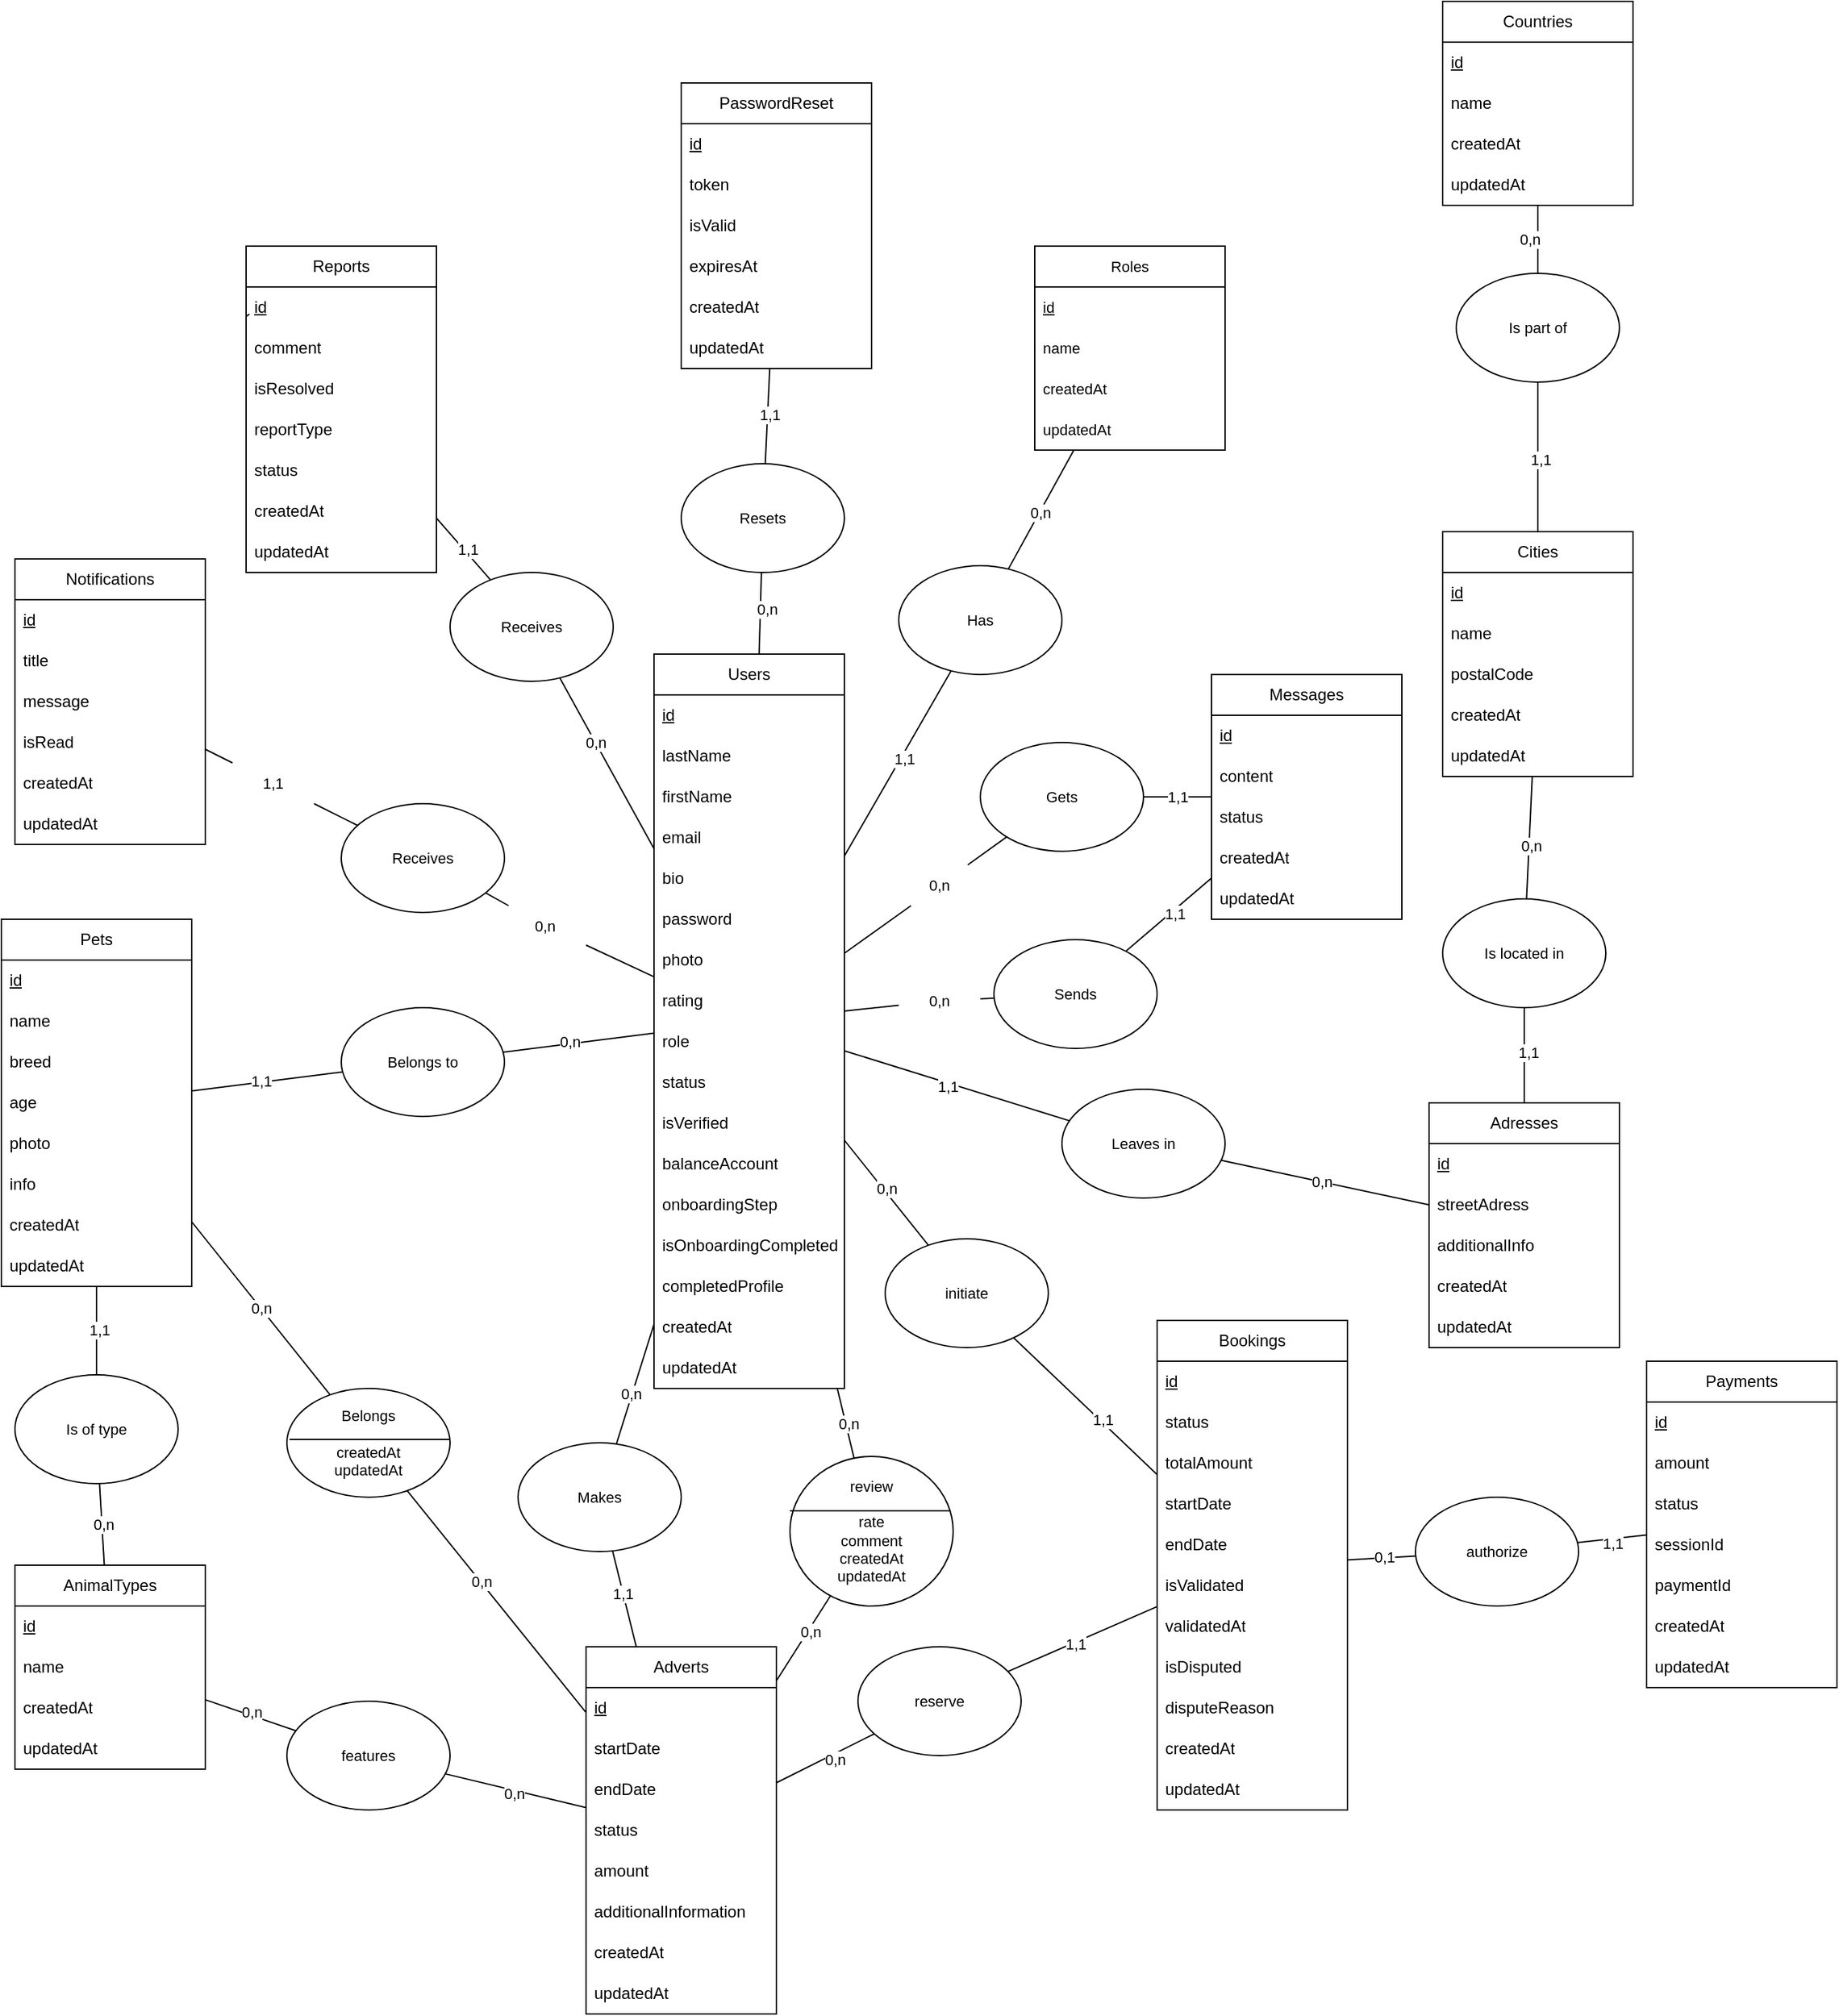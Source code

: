 <mxfile version="27.0.9">
  <diagram name="Page-1" id="XgDI7OJKwT5wsgZ7Hx2b">
    <mxGraphModel dx="2524" dy="2462" grid="1" gridSize="10" guides="1" tooltips="1" connect="1" arrows="1" fold="1" page="1" pageScale="1" pageWidth="827" pageHeight="1169" math="0" shadow="0">
      <root>
        <mxCell id="0" />
        <mxCell id="1" parent="0" />
        <mxCell id="LoWQ0z7ukflXFjLG3WRE-7" style="rounded=0;orthogonalLoop=1;jettySize=auto;html=1;endArrow=none;startFill=0;" edge="1" parent="1" source="WRu7VwShlFSb5rJ-a_GH-1" target="LoWQ0z7ukflXFjLG3WRE-11">
          <mxGeometry relative="1" as="geometry" />
        </mxCell>
        <mxCell id="LoWQ0z7ukflXFjLG3WRE-9" value="0,n" style="edgeLabel;html=1;align=center;verticalAlign=middle;resizable=0;points=[];fontFamily=Helvetica;fontSize=11;fontColor=default;labelBackgroundColor=default;" vertex="1" connectable="0" parent="LoWQ0z7ukflXFjLG3WRE-7">
          <mxGeometry x="-0.046" y="2" relative="1" as="geometry">
            <mxPoint as="offset" />
          </mxGeometry>
        </mxCell>
        <mxCell id="LoWQ0z7ukflXFjLG3WRE-66" style="edgeStyle=none;shape=connector;rounded=0;orthogonalLoop=1;jettySize=auto;html=1;strokeColor=default;align=center;verticalAlign=middle;fontFamily=Helvetica;fontSize=11;fontColor=default;labelBackgroundColor=default;startFill=0;endArrow=none;" edge="1" parent="1" source="WRu7VwShlFSb5rJ-a_GH-1" target="LoWQ0z7ukflXFjLG3WRE-65">
          <mxGeometry relative="1" as="geometry" />
        </mxCell>
        <mxCell id="LoWQ0z7ukflXFjLG3WRE-70" value="0,n" style="edgeLabel;html=1;align=center;verticalAlign=middle;resizable=0;points=[];fontFamily=Helvetica;fontSize=11;fontColor=default;labelBackgroundColor=default;" vertex="1" connectable="0" parent="LoWQ0z7ukflXFjLG3WRE-66">
          <mxGeometry x="-0.021" y="2" relative="1" as="geometry">
            <mxPoint y="1" as="offset" />
          </mxGeometry>
        </mxCell>
        <mxCell id="WRu7VwShlFSb5rJ-a_GH-1" value="Users" style="swimlane;fontStyle=0;childLayout=stackLayout;horizontal=1;startSize=30;horizontalStack=0;resizeParent=1;resizeParentMax=0;resizeLast=0;collapsible=1;marginBottom=0;whiteSpace=wrap;html=1;" parent="1" vertex="1">
          <mxGeometry x="290" y="30" width="140" height="540" as="geometry" />
        </mxCell>
        <mxCell id="WRu7VwShlFSb5rJ-a_GH-2" value="&lt;u&gt;id&lt;/u&gt;" style="text;strokeColor=none;fillColor=none;align=left;verticalAlign=middle;spacingLeft=4;spacingRight=4;overflow=hidden;points=[[0,0.5],[1,0.5]];portConstraint=eastwest;rotatable=0;whiteSpace=wrap;html=1;" parent="WRu7VwShlFSb5rJ-a_GH-1" vertex="1">
          <mxGeometry y="30" width="140" height="30" as="geometry" />
        </mxCell>
        <mxCell id="WRu7VwShlFSb5rJ-a_GH-3" value="lastName" style="text;strokeColor=none;fillColor=none;align=left;verticalAlign=middle;spacingLeft=4;spacingRight=4;overflow=hidden;points=[[0,0.5],[1,0.5]];portConstraint=eastwest;rotatable=0;whiteSpace=wrap;html=1;" parent="WRu7VwShlFSb5rJ-a_GH-1" vertex="1">
          <mxGeometry y="60" width="140" height="30" as="geometry" />
        </mxCell>
        <mxCell id="WRu7VwShlFSb5rJ-a_GH-4" value="firstName" style="text;strokeColor=none;fillColor=none;align=left;verticalAlign=middle;spacingLeft=4;spacingRight=4;overflow=hidden;points=[[0,0.5],[1,0.5]];portConstraint=eastwest;rotatable=0;whiteSpace=wrap;html=1;" parent="WRu7VwShlFSb5rJ-a_GH-1" vertex="1">
          <mxGeometry y="90" width="140" height="30" as="geometry" />
        </mxCell>
        <mxCell id="WRu7VwShlFSb5rJ-a_GH-41" value="email" style="text;strokeColor=none;fillColor=none;align=left;verticalAlign=middle;spacingLeft=4;spacingRight=4;overflow=hidden;points=[[0,0.5],[1,0.5]];portConstraint=eastwest;rotatable=0;whiteSpace=wrap;html=1;" parent="WRu7VwShlFSb5rJ-a_GH-1" vertex="1">
          <mxGeometry y="120" width="140" height="30" as="geometry" />
        </mxCell>
        <mxCell id="WRu7VwShlFSb5rJ-a_GH-42" value="bio" style="text;strokeColor=none;fillColor=none;align=left;verticalAlign=middle;spacingLeft=4;spacingRight=4;overflow=hidden;points=[[0,0.5],[1,0.5]];portConstraint=eastwest;rotatable=0;whiteSpace=wrap;html=1;" parent="WRu7VwShlFSb5rJ-a_GH-1" vertex="1">
          <mxGeometry y="150" width="140" height="30" as="geometry" />
        </mxCell>
        <mxCell id="WRu7VwShlFSb5rJ-a_GH-44" value="password" style="text;strokeColor=none;fillColor=none;align=left;verticalAlign=middle;spacingLeft=4;spacingRight=4;overflow=hidden;points=[[0,0.5],[1,0.5]];portConstraint=eastwest;rotatable=0;whiteSpace=wrap;html=1;" parent="WRu7VwShlFSb5rJ-a_GH-1" vertex="1">
          <mxGeometry y="180" width="140" height="30" as="geometry" />
        </mxCell>
        <mxCell id="pYEZkaHJpJWf7hgzgbra-1" value="photo" style="text;strokeColor=none;fillColor=none;align=left;verticalAlign=middle;spacingLeft=4;spacingRight=4;overflow=hidden;points=[[0,0.5],[1,0.5]];portConstraint=eastwest;rotatable=0;whiteSpace=wrap;html=1;" parent="WRu7VwShlFSb5rJ-a_GH-1" vertex="1">
          <mxGeometry y="210" width="140" height="30" as="geometry" />
        </mxCell>
        <mxCell id="WRu7VwShlFSb5rJ-a_GH-49" value="rating" style="text;strokeColor=none;fillColor=none;align=left;verticalAlign=middle;spacingLeft=4;spacingRight=4;overflow=hidden;points=[[0,0.5],[1,0.5]];portConstraint=eastwest;rotatable=0;whiteSpace=wrap;html=1;" parent="WRu7VwShlFSb5rJ-a_GH-1" vertex="1">
          <mxGeometry y="240" width="140" height="30" as="geometry" />
        </mxCell>
        <mxCell id="WRu7VwShlFSb5rJ-a_GH-47" value="role" style="text;strokeColor=none;fillColor=none;align=left;verticalAlign=middle;spacingLeft=4;spacingRight=4;overflow=hidden;points=[[0,0.5],[1,0.5]];portConstraint=eastwest;rotatable=0;whiteSpace=wrap;html=1;" parent="WRu7VwShlFSb5rJ-a_GH-1" vertex="1">
          <mxGeometry y="270" width="140" height="30" as="geometry" />
        </mxCell>
        <mxCell id="WRu7VwShlFSb5rJ-a_GH-48" value="status" style="text;strokeColor=none;fillColor=none;align=left;verticalAlign=middle;spacingLeft=4;spacingRight=4;overflow=hidden;points=[[0,0.5],[1,0.5]];portConstraint=eastwest;rotatable=0;whiteSpace=wrap;html=1;" parent="WRu7VwShlFSb5rJ-a_GH-1" vertex="1">
          <mxGeometry y="300" width="140" height="30" as="geometry" />
        </mxCell>
        <mxCell id="WRu7VwShlFSb5rJ-a_GH-62" value="isVerified" style="text;strokeColor=none;fillColor=none;align=left;verticalAlign=middle;spacingLeft=4;spacingRight=4;overflow=hidden;points=[[0,0.5],[1,0.5]];portConstraint=eastwest;rotatable=0;whiteSpace=wrap;html=1;" parent="WRu7VwShlFSb5rJ-a_GH-1" vertex="1">
          <mxGeometry y="330" width="140" height="30" as="geometry" />
        </mxCell>
        <mxCell id="pYEZkaHJpJWf7hgzgbra-46" value="balanceAccount" style="text;strokeColor=none;fillColor=none;align=left;verticalAlign=middle;spacingLeft=4;spacingRight=4;overflow=hidden;points=[[0,0.5],[1,0.5]];portConstraint=eastwest;rotatable=0;whiteSpace=wrap;html=1;" parent="WRu7VwShlFSb5rJ-a_GH-1" vertex="1">
          <mxGeometry y="360" width="140" height="30" as="geometry" />
        </mxCell>
        <mxCell id="WRu7VwShlFSb5rJ-a_GH-51" value="onboardingStep" style="text;strokeColor=none;fillColor=none;align=left;verticalAlign=middle;spacingLeft=4;spacingRight=4;overflow=hidden;points=[[0,0.5],[1,0.5]];portConstraint=eastwest;rotatable=0;whiteSpace=wrap;html=1;" parent="WRu7VwShlFSb5rJ-a_GH-1" vertex="1">
          <mxGeometry y="390" width="140" height="30" as="geometry" />
        </mxCell>
        <mxCell id="WRu7VwShlFSb5rJ-a_GH-52" value="isOnboardingCompleted" style="text;strokeColor=none;fillColor=none;align=left;verticalAlign=middle;spacingLeft=4;spacingRight=4;overflow=hidden;points=[[0,0.5],[1,0.5]];portConstraint=eastwest;rotatable=0;whiteSpace=wrap;html=1;" parent="WRu7VwShlFSb5rJ-a_GH-1" vertex="1">
          <mxGeometry y="420" width="140" height="30" as="geometry" />
        </mxCell>
        <mxCell id="GOxaH4WlhrN5e33Udree-12" value="completedProfile" style="text;strokeColor=none;fillColor=none;align=left;verticalAlign=middle;spacingLeft=4;spacingRight=4;overflow=hidden;points=[[0,0.5],[1,0.5]];portConstraint=eastwest;rotatable=0;whiteSpace=wrap;html=1;" parent="WRu7VwShlFSb5rJ-a_GH-1" vertex="1">
          <mxGeometry y="450" width="140" height="30" as="geometry" />
        </mxCell>
        <mxCell id="WRu7VwShlFSb5rJ-a_GH-45" value="createdAt" style="text;strokeColor=none;fillColor=none;align=left;verticalAlign=middle;spacingLeft=4;spacingRight=4;overflow=hidden;points=[[0,0.5],[1,0.5]];portConstraint=eastwest;rotatable=0;whiteSpace=wrap;html=1;" parent="WRu7VwShlFSb5rJ-a_GH-1" vertex="1">
          <mxGeometry y="480" width="140" height="30" as="geometry" />
        </mxCell>
        <mxCell id="WRu7VwShlFSb5rJ-a_GH-46" value="updatedAt" style="text;strokeColor=none;fillColor=none;align=left;verticalAlign=middle;spacingLeft=4;spacingRight=4;overflow=hidden;points=[[0,0.5],[1,0.5]];portConstraint=eastwest;rotatable=0;whiteSpace=wrap;html=1;" parent="WRu7VwShlFSb5rJ-a_GH-1" vertex="1">
          <mxGeometry y="510" width="140" height="30" as="geometry" />
        </mxCell>
        <mxCell id="pYEZkaHJpJWf7hgzgbra-19" style="edgeStyle=none;shape=connector;rounded=0;orthogonalLoop=1;jettySize=auto;html=1;strokeColor=default;align=center;verticalAlign=middle;fontFamily=Helvetica;fontSize=11;fontColor=default;labelBackgroundColor=default;startFill=0;endArrow=none;" parent="1" source="WRu7VwShlFSb5rJ-a_GH-5" target="pYEZkaHJpJWf7hgzgbra-18" edge="1">
          <mxGeometry relative="1" as="geometry" />
        </mxCell>
        <mxCell id="pYEZkaHJpJWf7hgzgbra-25" value="0,n" style="edgeLabel;html=1;align=center;verticalAlign=middle;resizable=0;points=[];fontFamily=Helvetica;fontSize=11;fontColor=default;labelBackgroundColor=default;" parent="pYEZkaHJpJWf7hgzgbra-19" vertex="1" connectable="0">
          <mxGeometry x="-0.003" relative="1" as="geometry">
            <mxPoint as="offset" />
          </mxGeometry>
        </mxCell>
        <mxCell id="GOxaH4WlhrN5e33Udree-10" style="edgeStyle=none;shape=connector;rounded=0;orthogonalLoop=1;jettySize=auto;html=1;strokeColor=default;align=center;verticalAlign=middle;fontFamily=Helvetica;fontSize=11;fontColor=default;labelBackgroundColor=default;startFill=0;endArrow=none;" parent="1" source="WRu7VwShlFSb5rJ-a_GH-5" target="WRu7VwShlFSb5rJ-a_GH-59" edge="1">
          <mxGeometry relative="1" as="geometry" />
        </mxCell>
        <mxCell id="GOxaH4WlhrN5e33Udree-11" value="1,1" style="edgeLabel;html=1;align=center;verticalAlign=middle;resizable=0;points=[];fontFamily=Helvetica;fontSize=11;fontColor=default;labelBackgroundColor=default;" parent="GOxaH4WlhrN5e33Udree-10" vertex="1" connectable="0">
          <mxGeometry x="-0.029" y="2" relative="1" as="geometry">
            <mxPoint as="offset" />
          </mxGeometry>
        </mxCell>
        <mxCell id="WRu7VwShlFSb5rJ-a_GH-5" value="&lt;div&gt;Pets&lt;/div&gt;" style="swimlane;fontStyle=0;childLayout=stackLayout;horizontal=1;startSize=30;horizontalStack=0;resizeParent=1;resizeParentMax=0;resizeLast=0;collapsible=1;marginBottom=0;whiteSpace=wrap;html=1;" parent="1" vertex="1">
          <mxGeometry x="-190" y="225" width="140" height="270" as="geometry" />
        </mxCell>
        <mxCell id="WRu7VwShlFSb5rJ-a_GH-6" value="&lt;u&gt;id&lt;/u&gt;" style="text;strokeColor=none;fillColor=none;align=left;verticalAlign=middle;spacingLeft=4;spacingRight=4;overflow=hidden;points=[[0,0.5],[1,0.5]];portConstraint=eastwest;rotatable=0;whiteSpace=wrap;html=1;" parent="WRu7VwShlFSb5rJ-a_GH-5" vertex="1">
          <mxGeometry y="30" width="140" height="30" as="geometry" />
        </mxCell>
        <mxCell id="WRu7VwShlFSb5rJ-a_GH-7" value="name" style="text;strokeColor=none;fillColor=none;align=left;verticalAlign=middle;spacingLeft=4;spacingRight=4;overflow=hidden;points=[[0,0.5],[1,0.5]];portConstraint=eastwest;rotatable=0;whiteSpace=wrap;html=1;" parent="WRu7VwShlFSb5rJ-a_GH-5" vertex="1">
          <mxGeometry y="60" width="140" height="30" as="geometry" />
        </mxCell>
        <mxCell id="WRu7VwShlFSb5rJ-a_GH-8" value="breed" style="text;strokeColor=none;fillColor=none;align=left;verticalAlign=middle;spacingLeft=4;spacingRight=4;overflow=hidden;points=[[0,0.5],[1,0.5]];portConstraint=eastwest;rotatable=0;whiteSpace=wrap;html=1;" parent="WRu7VwShlFSb5rJ-a_GH-5" vertex="1">
          <mxGeometry y="90" width="140" height="30" as="geometry" />
        </mxCell>
        <mxCell id="WRu7VwShlFSb5rJ-a_GH-77" value="age" style="text;strokeColor=none;fillColor=none;align=left;verticalAlign=middle;spacingLeft=4;spacingRight=4;overflow=hidden;points=[[0,0.5],[1,0.5]];portConstraint=eastwest;rotatable=0;whiteSpace=wrap;html=1;" parent="WRu7VwShlFSb5rJ-a_GH-5" vertex="1">
          <mxGeometry y="120" width="140" height="30" as="geometry" />
        </mxCell>
        <mxCell id="WRu7VwShlFSb5rJ-a_GH-78" value="&lt;div&gt;photo&lt;/div&gt;" style="text;strokeColor=none;fillColor=none;align=left;verticalAlign=middle;spacingLeft=4;spacingRight=4;overflow=hidden;points=[[0,0.5],[1,0.5]];portConstraint=eastwest;rotatable=0;whiteSpace=wrap;html=1;" parent="WRu7VwShlFSb5rJ-a_GH-5" vertex="1">
          <mxGeometry y="150" width="140" height="30" as="geometry" />
        </mxCell>
        <mxCell id="WRu7VwShlFSb5rJ-a_GH-79" value="info" style="text;strokeColor=none;fillColor=none;align=left;verticalAlign=middle;spacingLeft=4;spacingRight=4;overflow=hidden;points=[[0,0.5],[1,0.5]];portConstraint=eastwest;rotatable=0;whiteSpace=wrap;html=1;" parent="WRu7VwShlFSb5rJ-a_GH-5" vertex="1">
          <mxGeometry y="180" width="140" height="30" as="geometry" />
        </mxCell>
        <mxCell id="WRu7VwShlFSb5rJ-a_GH-80" value="createdAt" style="text;strokeColor=none;fillColor=none;align=left;verticalAlign=middle;spacingLeft=4;spacingRight=4;overflow=hidden;points=[[0,0.5],[1,0.5]];portConstraint=eastwest;rotatable=0;whiteSpace=wrap;html=1;" parent="WRu7VwShlFSb5rJ-a_GH-5" vertex="1">
          <mxGeometry y="210" width="140" height="30" as="geometry" />
        </mxCell>
        <mxCell id="WRu7VwShlFSb5rJ-a_GH-81" value="updatedAt" style="text;strokeColor=none;fillColor=none;align=left;verticalAlign=middle;spacingLeft=4;spacingRight=4;overflow=hidden;points=[[0,0.5],[1,0.5]];portConstraint=eastwest;rotatable=0;whiteSpace=wrap;html=1;" parent="WRu7VwShlFSb5rJ-a_GH-5" vertex="1">
          <mxGeometry y="240" width="140" height="30" as="geometry" />
        </mxCell>
        <mxCell id="WRu7VwShlFSb5rJ-a_GH-21" value="&lt;div&gt;Messages&lt;/div&gt;" style="swimlane;fontStyle=0;childLayout=stackLayout;horizontal=1;startSize=30;horizontalStack=0;resizeParent=1;resizeParentMax=0;resizeLast=0;collapsible=1;marginBottom=0;whiteSpace=wrap;html=1;" parent="1" vertex="1">
          <mxGeometry x="700" y="45" width="140" height="180" as="geometry" />
        </mxCell>
        <mxCell id="WRu7VwShlFSb5rJ-a_GH-22" value="&lt;u&gt;id&lt;/u&gt;" style="text;strokeColor=none;fillColor=none;align=left;verticalAlign=middle;spacingLeft=4;spacingRight=4;overflow=hidden;points=[[0,0.5],[1,0.5]];portConstraint=eastwest;rotatable=0;whiteSpace=wrap;html=1;" parent="WRu7VwShlFSb5rJ-a_GH-21" vertex="1">
          <mxGeometry y="30" width="140" height="30" as="geometry" />
        </mxCell>
        <mxCell id="WRu7VwShlFSb5rJ-a_GH-23" value="content" style="text;strokeColor=none;fillColor=none;align=left;verticalAlign=middle;spacingLeft=4;spacingRight=4;overflow=hidden;points=[[0,0.5],[1,0.5]];portConstraint=eastwest;rotatable=0;whiteSpace=wrap;html=1;" parent="WRu7VwShlFSb5rJ-a_GH-21" vertex="1">
          <mxGeometry y="60" width="140" height="30" as="geometry" />
        </mxCell>
        <mxCell id="WRu7VwShlFSb5rJ-a_GH-24" value="status" style="text;strokeColor=none;fillColor=none;align=left;verticalAlign=middle;spacingLeft=4;spacingRight=4;overflow=hidden;points=[[0,0.5],[1,0.5]];portConstraint=eastwest;rotatable=0;whiteSpace=wrap;html=1;" parent="WRu7VwShlFSb5rJ-a_GH-21" vertex="1">
          <mxGeometry y="90" width="140" height="30" as="geometry" />
        </mxCell>
        <mxCell id="WRu7VwShlFSb5rJ-a_GH-89" value="createdAt" style="text;strokeColor=none;fillColor=none;align=left;verticalAlign=middle;spacingLeft=4;spacingRight=4;overflow=hidden;points=[[0,0.5],[1,0.5]];portConstraint=eastwest;rotatable=0;whiteSpace=wrap;html=1;" parent="WRu7VwShlFSb5rJ-a_GH-21" vertex="1">
          <mxGeometry y="120" width="140" height="30" as="geometry" />
        </mxCell>
        <mxCell id="WRu7VwShlFSb5rJ-a_GH-90" value="updatedAt" style="text;strokeColor=none;fillColor=none;align=left;verticalAlign=middle;spacingLeft=4;spacingRight=4;overflow=hidden;points=[[0,0.5],[1,0.5]];portConstraint=eastwest;rotatable=0;whiteSpace=wrap;html=1;" parent="WRu7VwShlFSb5rJ-a_GH-21" vertex="1">
          <mxGeometry y="150" width="140" height="30" as="geometry" />
        </mxCell>
        <mxCell id="WRu7VwShlFSb5rJ-a_GH-35" style="edgeStyle=none;shape=connector;rounded=0;orthogonalLoop=1;jettySize=auto;html=1;strokeColor=default;align=center;verticalAlign=middle;fontFamily=Helvetica;fontSize=11;fontColor=default;labelBackgroundColor=default;startFill=0;endArrow=none;" parent="1" source="WRu7VwShlFSb5rJ-a_GH-173" target="WRu7VwShlFSb5rJ-a_GH-1" edge="1">
          <mxGeometry relative="1" as="geometry" />
        </mxCell>
        <mxCell id="GOxaH4WlhrN5e33Udree-28" style="edgeStyle=none;shape=connector;rounded=0;orthogonalLoop=1;jettySize=auto;html=1;strokeColor=default;align=center;verticalAlign=middle;fontFamily=Helvetica;fontSize=11;fontColor=default;labelBackgroundColor=default;startFill=0;endArrow=none;" parent="1" source="WRu7VwShlFSb5rJ-a_GH-34" target="WRu7VwShlFSb5rJ-a_GH-21" edge="1">
          <mxGeometry relative="1" as="geometry" />
        </mxCell>
        <mxCell id="GOxaH4WlhrN5e33Udree-29" value="1,1" style="edgeLabel;html=1;align=center;verticalAlign=middle;resizable=0;points=[];fontFamily=Helvetica;fontSize=11;fontColor=default;labelBackgroundColor=default;" parent="GOxaH4WlhrN5e33Udree-28" vertex="1" connectable="0">
          <mxGeometry x="0.087" y="-2" relative="1" as="geometry">
            <mxPoint as="offset" />
          </mxGeometry>
        </mxCell>
        <mxCell id="WRu7VwShlFSb5rJ-a_GH-34" value="Sends" style="ellipse;whiteSpace=wrap;html=1;fontFamily=Helvetica;fontSize=11;fontColor=default;labelBackgroundColor=default;" parent="1" vertex="1">
          <mxGeometry x="540" y="240" width="120" height="80" as="geometry" />
        </mxCell>
        <mxCell id="GOxaH4WlhrN5e33Udree-2" style="rounded=0;orthogonalLoop=1;jettySize=auto;html=1;endArrow=none;startFill=0;" parent="1" source="WRu7VwShlFSb5rJ-a_GH-54" target="GOxaH4WlhrN5e33Udree-1" edge="1">
          <mxGeometry relative="1" as="geometry" />
        </mxCell>
        <mxCell id="GOxaH4WlhrN5e33Udree-4" value="0,n" style="edgeLabel;html=1;align=center;verticalAlign=middle;resizable=0;points=[];fontFamily=Helvetica;fontSize=11;fontColor=default;labelBackgroundColor=default;" parent="GOxaH4WlhrN5e33Udree-2" vertex="1" connectable="0">
          <mxGeometry x="-0.031" y="2" relative="1" as="geometry">
            <mxPoint x="1" as="offset" />
          </mxGeometry>
        </mxCell>
        <mxCell id="WRu7VwShlFSb5rJ-a_GH-54" value="AnimalTypes" style="swimlane;fontStyle=0;childLayout=stackLayout;horizontal=1;startSize=30;horizontalStack=0;resizeParent=1;resizeParentMax=0;resizeLast=0;collapsible=1;marginBottom=0;whiteSpace=wrap;html=1;" parent="1" vertex="1">
          <mxGeometry x="-180" y="700" width="140" height="150" as="geometry" />
        </mxCell>
        <mxCell id="WRu7VwShlFSb5rJ-a_GH-55" value="&lt;u&gt;id&lt;/u&gt;" style="text;strokeColor=none;fillColor=none;align=left;verticalAlign=middle;spacingLeft=4;spacingRight=4;overflow=hidden;points=[[0,0.5],[1,0.5]];portConstraint=eastwest;rotatable=0;whiteSpace=wrap;html=1;" parent="WRu7VwShlFSb5rJ-a_GH-54" vertex="1">
          <mxGeometry y="30" width="140" height="30" as="geometry" />
        </mxCell>
        <mxCell id="WRu7VwShlFSb5rJ-a_GH-56" value="name" style="text;strokeColor=none;fillColor=none;align=left;verticalAlign=middle;spacingLeft=4;spacingRight=4;overflow=hidden;points=[[0,0.5],[1,0.5]];portConstraint=eastwest;rotatable=0;whiteSpace=wrap;html=1;" parent="WRu7VwShlFSb5rJ-a_GH-54" vertex="1">
          <mxGeometry y="60" width="140" height="30" as="geometry" />
        </mxCell>
        <mxCell id="WRu7VwShlFSb5rJ-a_GH-57" value="&lt;div&gt;createdAt&lt;/div&gt;" style="text;strokeColor=none;fillColor=none;align=left;verticalAlign=middle;spacingLeft=4;spacingRight=4;overflow=hidden;points=[[0,0.5],[1,0.5]];portConstraint=eastwest;rotatable=0;whiteSpace=wrap;html=1;" parent="WRu7VwShlFSb5rJ-a_GH-54" vertex="1">
          <mxGeometry y="90" width="140" height="30" as="geometry" />
        </mxCell>
        <mxCell id="WRu7VwShlFSb5rJ-a_GH-58" value="updatedAt" style="text;strokeColor=none;fillColor=none;align=left;verticalAlign=middle;spacingLeft=4;spacingRight=4;overflow=hidden;points=[[0,0.5],[1,0.5]];portConstraint=eastwest;rotatable=0;whiteSpace=wrap;html=1;" parent="WRu7VwShlFSb5rJ-a_GH-54" vertex="1">
          <mxGeometry y="120" width="140" height="30" as="geometry" />
        </mxCell>
        <mxCell id="GOxaH4WlhrN5e33Udree-8" style="edgeStyle=none;shape=connector;rounded=0;orthogonalLoop=1;jettySize=auto;html=1;strokeColor=default;align=center;verticalAlign=middle;fontFamily=Helvetica;fontSize=11;fontColor=default;labelBackgroundColor=default;startFill=0;endArrow=none;" parent="1" source="WRu7VwShlFSb5rJ-a_GH-59" target="WRu7VwShlFSb5rJ-a_GH-54" edge="1">
          <mxGeometry relative="1" as="geometry" />
        </mxCell>
        <mxCell id="GOxaH4WlhrN5e33Udree-9" value="0,n" style="edgeLabel;html=1;align=center;verticalAlign=middle;resizable=0;points=[];fontFamily=Helvetica;fontSize=11;fontColor=default;labelBackgroundColor=default;" parent="GOxaH4WlhrN5e33Udree-8" vertex="1" connectable="0">
          <mxGeometry x="0.011" y="1" relative="1" as="geometry">
            <mxPoint y="-1" as="offset" />
          </mxGeometry>
        </mxCell>
        <mxCell id="WRu7VwShlFSb5rJ-a_GH-59" value="Is of type" style="ellipse;whiteSpace=wrap;html=1;fontFamily=Helvetica;fontSize=11;fontColor=default;labelBackgroundColor=default;" parent="1" vertex="1">
          <mxGeometry x="-180" y="560" width="120" height="80" as="geometry" />
        </mxCell>
        <mxCell id="WRu7VwShlFSb5rJ-a_GH-63" value="Roles" style="swimlane;fontStyle=0;childLayout=stackLayout;horizontal=1;startSize=30;horizontalStack=0;resizeParent=1;resizeParentMax=0;resizeLast=0;collapsible=1;marginBottom=0;whiteSpace=wrap;html=1;fontFamily=Helvetica;fontSize=11;fontColor=default;labelBackgroundColor=default;" parent="1" vertex="1">
          <mxGeometry x="570" y="-270" width="140" height="150" as="geometry" />
        </mxCell>
        <mxCell id="WRu7VwShlFSb5rJ-a_GH-64" value="&lt;u&gt;id&lt;/u&gt;" style="text;strokeColor=none;fillColor=none;align=left;verticalAlign=middle;spacingLeft=4;spacingRight=4;overflow=hidden;points=[[0,0.5],[1,0.5]];portConstraint=eastwest;rotatable=0;whiteSpace=wrap;html=1;fontFamily=Helvetica;fontSize=11;fontColor=default;labelBackgroundColor=default;" parent="WRu7VwShlFSb5rJ-a_GH-63" vertex="1">
          <mxGeometry y="30" width="140" height="30" as="geometry" />
        </mxCell>
        <mxCell id="WRu7VwShlFSb5rJ-a_GH-66" value="name" style="text;strokeColor=none;fillColor=none;align=left;verticalAlign=middle;spacingLeft=4;spacingRight=4;overflow=hidden;points=[[0,0.5],[1,0.5]];portConstraint=eastwest;rotatable=0;whiteSpace=wrap;html=1;fontFamily=Helvetica;fontSize=11;fontColor=default;labelBackgroundColor=default;" parent="WRu7VwShlFSb5rJ-a_GH-63" vertex="1">
          <mxGeometry y="60" width="140" height="30" as="geometry" />
        </mxCell>
        <mxCell id="WRu7VwShlFSb5rJ-a_GH-70" value="createdAt" style="text;strokeColor=none;fillColor=none;align=left;verticalAlign=middle;spacingLeft=4;spacingRight=4;overflow=hidden;points=[[0,0.5],[1,0.5]];portConstraint=eastwest;rotatable=0;whiteSpace=wrap;html=1;fontFamily=Helvetica;fontSize=11;fontColor=default;labelBackgroundColor=default;" parent="WRu7VwShlFSb5rJ-a_GH-63" vertex="1">
          <mxGeometry y="90" width="140" height="30" as="geometry" />
        </mxCell>
        <mxCell id="WRu7VwShlFSb5rJ-a_GH-71" value="updatedAt" style="text;strokeColor=none;fillColor=none;align=left;verticalAlign=middle;spacingLeft=4;spacingRight=4;overflow=hidden;points=[[0,0.5],[1,0.5]];portConstraint=eastwest;rotatable=0;whiteSpace=wrap;html=1;fontFamily=Helvetica;fontSize=11;fontColor=default;labelBackgroundColor=default;" parent="WRu7VwShlFSb5rJ-a_GH-63" vertex="1">
          <mxGeometry y="120" width="140" height="30" as="geometry" />
        </mxCell>
        <mxCell id="LoWQ0z7ukflXFjLG3WRE-59" style="edgeStyle=none;shape=connector;rounded=0;orthogonalLoop=1;jettySize=auto;html=1;strokeColor=default;align=center;verticalAlign=middle;fontFamily=Helvetica;fontSize=11;fontColor=default;labelBackgroundColor=default;startFill=0;endArrow=none;" edge="1" parent="1" source="WRu7VwShlFSb5rJ-a_GH-67" target="WRu7VwShlFSb5rJ-a_GH-63">
          <mxGeometry relative="1" as="geometry" />
        </mxCell>
        <mxCell id="LoWQ0z7ukflXFjLG3WRE-60" value="0,n" style="edgeLabel;html=1;align=center;verticalAlign=middle;resizable=0;points=[];fontFamily=Helvetica;fontSize=11;fontColor=default;labelBackgroundColor=default;" vertex="1" connectable="0" parent="LoWQ0z7ukflXFjLG3WRE-59">
          <mxGeometry x="-0.036" relative="1" as="geometry">
            <mxPoint as="offset" />
          </mxGeometry>
        </mxCell>
        <mxCell id="LoWQ0z7ukflXFjLG3WRE-61" style="edgeStyle=none;shape=connector;rounded=0;orthogonalLoop=1;jettySize=auto;html=1;strokeColor=default;align=center;verticalAlign=middle;fontFamily=Helvetica;fontSize=11;fontColor=default;labelBackgroundColor=default;startFill=0;endArrow=none;" edge="1" parent="1" source="WRu7VwShlFSb5rJ-a_GH-67" target="WRu7VwShlFSb5rJ-a_GH-1">
          <mxGeometry relative="1" as="geometry" />
        </mxCell>
        <mxCell id="LoWQ0z7ukflXFjLG3WRE-62" value="1,1" style="edgeLabel;html=1;align=center;verticalAlign=middle;resizable=0;points=[];fontFamily=Helvetica;fontSize=11;fontColor=default;labelBackgroundColor=default;" vertex="1" connectable="0" parent="LoWQ0z7ukflXFjLG3WRE-61">
          <mxGeometry x="-0.065" y="2" relative="1" as="geometry">
            <mxPoint as="offset" />
          </mxGeometry>
        </mxCell>
        <mxCell id="WRu7VwShlFSb5rJ-a_GH-67" value="Has" style="ellipse;whiteSpace=wrap;html=1;fontFamily=Helvetica;fontSize=11;fontColor=default;labelBackgroundColor=default;" parent="1" vertex="1">
          <mxGeometry x="470" y="-35" width="120" height="80" as="geometry" />
        </mxCell>
        <mxCell id="WRu7VwShlFSb5rJ-a_GH-87" style="edgeStyle=none;shape=connector;rounded=0;orthogonalLoop=1;jettySize=auto;html=1;strokeColor=default;align=center;verticalAlign=middle;fontFamily=Helvetica;fontSize=11;fontColor=default;labelBackgroundColor=default;startFill=0;endArrow=none;" parent="1" source="WRu7VwShlFSb5rJ-a_GH-177" target="WRu7VwShlFSb5rJ-a_GH-1" edge="1">
          <mxGeometry relative="1" as="geometry" />
        </mxCell>
        <mxCell id="GOxaH4WlhrN5e33Udree-26" style="edgeStyle=none;shape=connector;rounded=0;orthogonalLoop=1;jettySize=auto;html=1;strokeColor=default;align=center;verticalAlign=middle;fontFamily=Helvetica;fontSize=11;fontColor=default;labelBackgroundColor=default;startFill=0;endArrow=none;" parent="1" source="WRu7VwShlFSb5rJ-a_GH-86" target="WRu7VwShlFSb5rJ-a_GH-21" edge="1">
          <mxGeometry relative="1" as="geometry" />
        </mxCell>
        <mxCell id="GOxaH4WlhrN5e33Udree-27" value="1,1" style="edgeLabel;html=1;align=center;verticalAlign=middle;resizable=0;points=[];fontFamily=Helvetica;fontSize=11;fontColor=default;labelBackgroundColor=default;" parent="GOxaH4WlhrN5e33Udree-26" vertex="1" connectable="0">
          <mxGeometry x="0.043" relative="1" as="geometry">
            <mxPoint x="-1" as="offset" />
          </mxGeometry>
        </mxCell>
        <mxCell id="WRu7VwShlFSb5rJ-a_GH-86" value="Gets" style="ellipse;whiteSpace=wrap;html=1;fontFamily=Helvetica;fontSize=11;fontColor=default;labelBackgroundColor=default;" parent="1" vertex="1">
          <mxGeometry x="530" y="95" width="120" height="80" as="geometry" />
        </mxCell>
        <mxCell id="WRu7VwShlFSb5rJ-a_GH-91" value="Notifications" style="swimlane;fontStyle=0;childLayout=stackLayout;horizontal=1;startSize=30;horizontalStack=0;resizeParent=1;resizeParentMax=0;resizeLast=0;collapsible=1;marginBottom=0;whiteSpace=wrap;html=1;" parent="1" vertex="1">
          <mxGeometry x="-180" y="-40" width="140" height="210" as="geometry" />
        </mxCell>
        <mxCell id="WRu7VwShlFSb5rJ-a_GH-92" value="&lt;u&gt;id&lt;/u&gt;" style="text;strokeColor=none;fillColor=none;align=left;verticalAlign=middle;spacingLeft=4;spacingRight=4;overflow=hidden;points=[[0,0.5],[1,0.5]];portConstraint=eastwest;rotatable=0;whiteSpace=wrap;html=1;" parent="WRu7VwShlFSb5rJ-a_GH-91" vertex="1">
          <mxGeometry y="30" width="140" height="30" as="geometry" />
        </mxCell>
        <mxCell id="WRu7VwShlFSb5rJ-a_GH-94" value="title" style="text;strokeColor=none;fillColor=none;align=left;verticalAlign=middle;spacingLeft=4;spacingRight=4;overflow=hidden;points=[[0,0.5],[1,0.5]];portConstraint=eastwest;rotatable=0;whiteSpace=wrap;html=1;" parent="WRu7VwShlFSb5rJ-a_GH-91" vertex="1">
          <mxGeometry y="60" width="140" height="30" as="geometry" />
        </mxCell>
        <mxCell id="LoWQ0z7ukflXFjLG3WRE-63" value="message" style="text;strokeColor=none;fillColor=none;align=left;verticalAlign=middle;spacingLeft=4;spacingRight=4;overflow=hidden;points=[[0,0.5],[1,0.5]];portConstraint=eastwest;rotatable=0;whiteSpace=wrap;html=1;" vertex="1" parent="WRu7VwShlFSb5rJ-a_GH-91">
          <mxGeometry y="90" width="140" height="30" as="geometry" />
        </mxCell>
        <mxCell id="LoWQ0z7ukflXFjLG3WRE-64" value="isRead" style="text;strokeColor=none;fillColor=none;align=left;verticalAlign=middle;spacingLeft=4;spacingRight=4;overflow=hidden;points=[[0,0.5],[1,0.5]];portConstraint=eastwest;rotatable=0;whiteSpace=wrap;html=1;" vertex="1" parent="WRu7VwShlFSb5rJ-a_GH-91">
          <mxGeometry y="120" width="140" height="30" as="geometry" />
        </mxCell>
        <mxCell id="WRu7VwShlFSb5rJ-a_GH-95" value="createdAt" style="text;strokeColor=none;fillColor=none;align=left;verticalAlign=middle;spacingLeft=4;spacingRight=4;overflow=hidden;points=[[0,0.5],[1,0.5]];portConstraint=eastwest;rotatable=0;whiteSpace=wrap;html=1;" parent="WRu7VwShlFSb5rJ-a_GH-91" vertex="1">
          <mxGeometry y="150" width="140" height="30" as="geometry" />
        </mxCell>
        <mxCell id="WRu7VwShlFSb5rJ-a_GH-96" value="updatedAt" style="text;strokeColor=none;fillColor=none;align=left;verticalAlign=middle;spacingLeft=4;spacingRight=4;overflow=hidden;points=[[0,0.5],[1,0.5]];portConstraint=eastwest;rotatable=0;whiteSpace=wrap;html=1;" parent="WRu7VwShlFSb5rJ-a_GH-91" vertex="1">
          <mxGeometry y="180" width="140" height="30" as="geometry" />
        </mxCell>
        <mxCell id="WRu7VwShlFSb5rJ-a_GH-100" style="edgeStyle=none;shape=connector;rounded=0;orthogonalLoop=1;jettySize=auto;html=1;strokeColor=default;align=center;verticalAlign=middle;fontFamily=Helvetica;fontSize=11;fontColor=default;labelBackgroundColor=default;startFill=0;endArrow=none;" parent="1" source="WRu7VwShlFSb5rJ-a_GH-181" target="WRu7VwShlFSb5rJ-a_GH-1" edge="1">
          <mxGeometry relative="1" as="geometry" />
        </mxCell>
        <mxCell id="WRu7VwShlFSb5rJ-a_GH-97" value="Receives" style="ellipse;whiteSpace=wrap;html=1;fontFamily=Helvetica;fontSize=11;fontColor=default;labelBackgroundColor=default;" parent="1" vertex="1">
          <mxGeometry x="60" y="140" width="120" height="80" as="geometry" />
        </mxCell>
        <mxCell id="WRu7VwShlFSb5rJ-a_GH-98" style="edgeStyle=none;shape=connector;rounded=0;orthogonalLoop=1;jettySize=auto;html=1;strokeColor=default;align=center;verticalAlign=middle;fontFamily=Helvetica;fontSize=11;fontColor=default;labelBackgroundColor=default;startFill=0;endArrow=none;" parent="1" source="WRu7VwShlFSb5rJ-a_GH-183" target="WRu7VwShlFSb5rJ-a_GH-97" edge="1">
          <mxGeometry relative="1" as="geometry" />
        </mxCell>
        <mxCell id="WRu7VwShlFSb5rJ-a_GH-101" value="Cities" style="swimlane;fontStyle=0;childLayout=stackLayout;horizontal=1;startSize=30;horizontalStack=0;resizeParent=1;resizeParentMax=0;resizeLast=0;collapsible=1;marginBottom=0;whiteSpace=wrap;html=1;" parent="1" vertex="1">
          <mxGeometry x="870" y="-60" width="140" height="180" as="geometry" />
        </mxCell>
        <mxCell id="WRu7VwShlFSb5rJ-a_GH-102" value="&lt;u&gt;id&lt;/u&gt;" style="text;strokeColor=none;fillColor=none;align=left;verticalAlign=middle;spacingLeft=4;spacingRight=4;overflow=hidden;points=[[0,0.5],[1,0.5]];portConstraint=eastwest;rotatable=0;whiteSpace=wrap;html=1;" parent="WRu7VwShlFSb5rJ-a_GH-101" vertex="1">
          <mxGeometry y="30" width="140" height="30" as="geometry" />
        </mxCell>
        <mxCell id="WRu7VwShlFSb5rJ-a_GH-103" value="name" style="text;strokeColor=none;fillColor=none;align=left;verticalAlign=middle;spacingLeft=4;spacingRight=4;overflow=hidden;points=[[0,0.5],[1,0.5]];portConstraint=eastwest;rotatable=0;whiteSpace=wrap;html=1;" parent="WRu7VwShlFSb5rJ-a_GH-101" vertex="1">
          <mxGeometry y="60" width="140" height="30" as="geometry" />
        </mxCell>
        <mxCell id="WRu7VwShlFSb5rJ-a_GH-104" value="postalCode" style="text;strokeColor=none;fillColor=none;align=left;verticalAlign=middle;spacingLeft=4;spacingRight=4;overflow=hidden;points=[[0,0.5],[1,0.5]];portConstraint=eastwest;rotatable=0;whiteSpace=wrap;html=1;" parent="WRu7VwShlFSb5rJ-a_GH-101" vertex="1">
          <mxGeometry y="90" width="140" height="30" as="geometry" />
        </mxCell>
        <mxCell id="WRu7VwShlFSb5rJ-a_GH-105" value="createdAt" style="text;strokeColor=none;fillColor=none;align=left;verticalAlign=middle;spacingLeft=4;spacingRight=4;overflow=hidden;points=[[0,0.5],[1,0.5]];portConstraint=eastwest;rotatable=0;whiteSpace=wrap;html=1;" parent="WRu7VwShlFSb5rJ-a_GH-101" vertex="1">
          <mxGeometry y="120" width="140" height="30" as="geometry" />
        </mxCell>
        <mxCell id="WRu7VwShlFSb5rJ-a_GH-106" value="updatedAt" style="text;strokeColor=none;fillColor=none;align=left;verticalAlign=middle;spacingLeft=4;spacingRight=4;overflow=hidden;points=[[0,0.5],[1,0.5]];portConstraint=eastwest;rotatable=0;whiteSpace=wrap;html=1;" parent="WRu7VwShlFSb5rJ-a_GH-101" vertex="1">
          <mxGeometry y="150" width="140" height="30" as="geometry" />
        </mxCell>
        <mxCell id="WRu7VwShlFSb5rJ-a_GH-119" value="Countries" style="swimlane;fontStyle=0;childLayout=stackLayout;horizontal=1;startSize=30;horizontalStack=0;resizeParent=1;resizeParentMax=0;resizeLast=0;collapsible=1;marginBottom=0;whiteSpace=wrap;html=1;" parent="1" vertex="1">
          <mxGeometry x="870" y="-450" width="140" height="150" as="geometry" />
        </mxCell>
        <mxCell id="WRu7VwShlFSb5rJ-a_GH-120" value="&lt;u&gt;id&lt;/u&gt;" style="text;strokeColor=none;fillColor=none;align=left;verticalAlign=middle;spacingLeft=4;spacingRight=4;overflow=hidden;points=[[0,0.5],[1,0.5]];portConstraint=eastwest;rotatable=0;whiteSpace=wrap;html=1;" parent="WRu7VwShlFSb5rJ-a_GH-119" vertex="1">
          <mxGeometry y="30" width="140" height="30" as="geometry" />
        </mxCell>
        <mxCell id="WRu7VwShlFSb5rJ-a_GH-121" value="name" style="text;strokeColor=none;fillColor=none;align=left;verticalAlign=middle;spacingLeft=4;spacingRight=4;overflow=hidden;points=[[0,0.5],[1,0.5]];portConstraint=eastwest;rotatable=0;whiteSpace=wrap;html=1;" parent="WRu7VwShlFSb5rJ-a_GH-119" vertex="1">
          <mxGeometry y="60" width="140" height="30" as="geometry" />
        </mxCell>
        <mxCell id="WRu7VwShlFSb5rJ-a_GH-123" value="createdAt" style="text;strokeColor=none;fillColor=none;align=left;verticalAlign=middle;spacingLeft=4;spacingRight=4;overflow=hidden;points=[[0,0.5],[1,0.5]];portConstraint=eastwest;rotatable=0;whiteSpace=wrap;html=1;" parent="WRu7VwShlFSb5rJ-a_GH-119" vertex="1">
          <mxGeometry y="90" width="140" height="30" as="geometry" />
        </mxCell>
        <mxCell id="WRu7VwShlFSb5rJ-a_GH-124" value="updatedAt" style="text;strokeColor=none;fillColor=none;align=left;verticalAlign=middle;spacingLeft=4;spacingRight=4;overflow=hidden;points=[[0,0.5],[1,0.5]];portConstraint=eastwest;rotatable=0;whiteSpace=wrap;html=1;" parent="WRu7VwShlFSb5rJ-a_GH-119" vertex="1">
          <mxGeometry y="120" width="140" height="30" as="geometry" />
        </mxCell>
        <mxCell id="LoWQ0z7ukflXFjLG3WRE-51" style="edgeStyle=none;shape=connector;rounded=0;orthogonalLoop=1;jettySize=auto;html=1;strokeColor=default;align=center;verticalAlign=middle;fontFamily=Helvetica;fontSize=11;fontColor=default;labelBackgroundColor=default;startFill=0;endArrow=none;" edge="1" parent="1" source="WRu7VwShlFSb5rJ-a_GH-125" target="WRu7VwShlFSb5rJ-a_GH-131">
          <mxGeometry relative="1" as="geometry" />
        </mxCell>
        <mxCell id="LoWQ0z7ukflXFjLG3WRE-52" value="0,n" style="edgeLabel;html=1;align=center;verticalAlign=middle;resizable=0;points=[];fontFamily=Helvetica;fontSize=11;fontColor=default;labelBackgroundColor=default;" vertex="1" connectable="0" parent="LoWQ0z7ukflXFjLG3WRE-51">
          <mxGeometry x="0.036" relative="1" as="geometry">
            <mxPoint as="offset" />
          </mxGeometry>
        </mxCell>
        <mxCell id="WRu7VwShlFSb5rJ-a_GH-125" value="Adresses" style="swimlane;fontStyle=0;childLayout=stackLayout;horizontal=1;startSize=30;horizontalStack=0;resizeParent=1;resizeParentMax=0;resizeLast=0;collapsible=1;marginBottom=0;whiteSpace=wrap;html=1;" parent="1" vertex="1">
          <mxGeometry x="860" y="360" width="140" height="180" as="geometry" />
        </mxCell>
        <mxCell id="WRu7VwShlFSb5rJ-a_GH-126" value="&lt;u&gt;id&lt;/u&gt;" style="text;strokeColor=none;fillColor=none;align=left;verticalAlign=middle;spacingLeft=4;spacingRight=4;overflow=hidden;points=[[0,0.5],[1,0.5]];portConstraint=eastwest;rotatable=0;whiteSpace=wrap;html=1;" parent="WRu7VwShlFSb5rJ-a_GH-125" vertex="1">
          <mxGeometry y="30" width="140" height="30" as="geometry" />
        </mxCell>
        <mxCell id="WRu7VwShlFSb5rJ-a_GH-127" value="streetAdress" style="text;strokeColor=none;fillColor=none;align=left;verticalAlign=middle;spacingLeft=4;spacingRight=4;overflow=hidden;points=[[0,0.5],[1,0.5]];portConstraint=eastwest;rotatable=0;whiteSpace=wrap;html=1;" parent="WRu7VwShlFSb5rJ-a_GH-125" vertex="1">
          <mxGeometry y="60" width="140" height="30" as="geometry" />
        </mxCell>
        <mxCell id="WRu7VwShlFSb5rJ-a_GH-128" value="additionalInfo" style="text;strokeColor=none;fillColor=none;align=left;verticalAlign=middle;spacingLeft=4;spacingRight=4;overflow=hidden;points=[[0,0.5],[1,0.5]];portConstraint=eastwest;rotatable=0;whiteSpace=wrap;html=1;" parent="WRu7VwShlFSb5rJ-a_GH-125" vertex="1">
          <mxGeometry y="90" width="140" height="30" as="geometry" />
        </mxCell>
        <mxCell id="WRu7VwShlFSb5rJ-a_GH-129" value="createdAt" style="text;strokeColor=none;fillColor=none;align=left;verticalAlign=middle;spacingLeft=4;spacingRight=4;overflow=hidden;points=[[0,0.5],[1,0.5]];portConstraint=eastwest;rotatable=0;whiteSpace=wrap;html=1;" parent="WRu7VwShlFSb5rJ-a_GH-125" vertex="1">
          <mxGeometry y="120" width="140" height="30" as="geometry" />
        </mxCell>
        <mxCell id="WRu7VwShlFSb5rJ-a_GH-130" value="updatedAt" style="text;strokeColor=none;fillColor=none;align=left;verticalAlign=middle;spacingLeft=4;spacingRight=4;overflow=hidden;points=[[0,0.5],[1,0.5]];portConstraint=eastwest;rotatable=0;whiteSpace=wrap;html=1;" parent="WRu7VwShlFSb5rJ-a_GH-125" vertex="1">
          <mxGeometry y="150" width="140" height="30" as="geometry" />
        </mxCell>
        <mxCell id="LoWQ0z7ukflXFjLG3WRE-53" style="edgeStyle=none;shape=connector;rounded=0;orthogonalLoop=1;jettySize=auto;html=1;strokeColor=default;align=center;verticalAlign=middle;fontFamily=Helvetica;fontSize=11;fontColor=default;labelBackgroundColor=default;startFill=0;endArrow=none;" edge="1" parent="1" source="WRu7VwShlFSb5rJ-a_GH-131" target="WRu7VwShlFSb5rJ-a_GH-1">
          <mxGeometry relative="1" as="geometry" />
        </mxCell>
        <mxCell id="LoWQ0z7ukflXFjLG3WRE-54" value="1,1" style="edgeLabel;html=1;align=center;verticalAlign=middle;resizable=0;points=[];fontFamily=Helvetica;fontSize=11;fontColor=default;labelBackgroundColor=default;" vertex="1" connectable="0" parent="LoWQ0z7ukflXFjLG3WRE-53">
          <mxGeometry x="0.066" y="2" relative="1" as="geometry">
            <mxPoint x="-1" as="offset" />
          </mxGeometry>
        </mxCell>
        <mxCell id="WRu7VwShlFSb5rJ-a_GH-131" value="Leaves in" style="ellipse;whiteSpace=wrap;html=1;fontFamily=Helvetica;fontSize=11;fontColor=default;labelBackgroundColor=default;" parent="1" vertex="1">
          <mxGeometry x="590" y="350" width="120" height="80" as="geometry" />
        </mxCell>
        <mxCell id="LoWQ0z7ukflXFjLG3WRE-55" style="edgeStyle=none;shape=connector;rounded=0;orthogonalLoop=1;jettySize=auto;html=1;strokeColor=default;align=center;verticalAlign=middle;fontFamily=Helvetica;fontSize=11;fontColor=default;labelBackgroundColor=default;startFill=0;endArrow=none;" edge="1" parent="1" source="WRu7VwShlFSb5rJ-a_GH-134" target="WRu7VwShlFSb5rJ-a_GH-125">
          <mxGeometry relative="1" as="geometry" />
        </mxCell>
        <mxCell id="LoWQ0z7ukflXFjLG3WRE-56" value="1,1" style="edgeLabel;html=1;align=center;verticalAlign=middle;resizable=0;points=[];fontFamily=Helvetica;fontSize=11;fontColor=default;labelBackgroundColor=default;" vertex="1" connectable="0" parent="LoWQ0z7ukflXFjLG3WRE-55">
          <mxGeometry x="-0.062" y="3" relative="1" as="geometry">
            <mxPoint as="offset" />
          </mxGeometry>
        </mxCell>
        <mxCell id="LoWQ0z7ukflXFjLG3WRE-57" style="edgeStyle=none;shape=connector;rounded=0;orthogonalLoop=1;jettySize=auto;html=1;strokeColor=default;align=center;verticalAlign=middle;fontFamily=Helvetica;fontSize=11;fontColor=default;labelBackgroundColor=default;startFill=0;endArrow=none;" edge="1" parent="1" source="WRu7VwShlFSb5rJ-a_GH-134" target="WRu7VwShlFSb5rJ-a_GH-101">
          <mxGeometry relative="1" as="geometry" />
        </mxCell>
        <mxCell id="LoWQ0z7ukflXFjLG3WRE-58" value="0,n" style="edgeLabel;html=1;align=center;verticalAlign=middle;resizable=0;points=[];fontFamily=Helvetica;fontSize=11;fontColor=default;labelBackgroundColor=default;" vertex="1" connectable="0" parent="LoWQ0z7ukflXFjLG3WRE-57">
          <mxGeometry x="-0.12" y="-1" relative="1" as="geometry">
            <mxPoint as="offset" />
          </mxGeometry>
        </mxCell>
        <mxCell id="WRu7VwShlFSb5rJ-a_GH-134" value="Is located in" style="ellipse;whiteSpace=wrap;html=1;fontFamily=Helvetica;fontSize=11;fontColor=default;labelBackgroundColor=default;" parent="1" vertex="1">
          <mxGeometry x="870" y="210" width="120" height="80" as="geometry" />
        </mxCell>
        <mxCell id="WRu7VwShlFSb5rJ-a_GH-141" style="edgeStyle=none;shape=connector;rounded=0;orthogonalLoop=1;jettySize=auto;html=1;strokeColor=default;align=center;verticalAlign=middle;fontFamily=Helvetica;fontSize=11;fontColor=default;labelBackgroundColor=default;startFill=0;endArrow=none;" parent="1" edge="1">
          <mxGeometry relative="1" as="geometry">
            <mxPoint x="-60" y="-191.52" as="sourcePoint" />
            <mxPoint x="-59.598" y="-191.701" as="targetPoint" />
          </mxGeometry>
        </mxCell>
        <mxCell id="GOxaH4WlhrN5e33Udree-22" style="edgeStyle=none;shape=connector;rounded=0;orthogonalLoop=1;jettySize=auto;html=1;strokeColor=default;align=center;verticalAlign=middle;fontFamily=Helvetica;fontSize=11;fontColor=default;labelBackgroundColor=default;startFill=0;endArrow=none;" parent="1" source="WRu7VwShlFSb5rJ-a_GH-143" target="WRu7VwShlFSb5rJ-a_GH-101" edge="1">
          <mxGeometry relative="1" as="geometry" />
        </mxCell>
        <mxCell id="GOxaH4WlhrN5e33Udree-23" value="1,1" style="edgeLabel;html=1;align=center;verticalAlign=middle;resizable=0;points=[];fontFamily=Helvetica;fontSize=11;fontColor=default;labelBackgroundColor=default;" parent="GOxaH4WlhrN5e33Udree-22" vertex="1" connectable="0">
          <mxGeometry x="0.005" y="2" relative="1" as="geometry">
            <mxPoint y="1" as="offset" />
          </mxGeometry>
        </mxCell>
        <mxCell id="GOxaH4WlhrN5e33Udree-24" style="edgeStyle=none;shape=connector;rounded=0;orthogonalLoop=1;jettySize=auto;html=1;strokeColor=default;align=center;verticalAlign=middle;fontFamily=Helvetica;fontSize=11;fontColor=default;labelBackgroundColor=default;startFill=0;endArrow=none;" parent="1" source="WRu7VwShlFSb5rJ-a_GH-143" target="WRu7VwShlFSb5rJ-a_GH-119" edge="1">
          <mxGeometry relative="1" as="geometry" />
        </mxCell>
        <mxCell id="GOxaH4WlhrN5e33Udree-25" value="&lt;div&gt;0,n&lt;/div&gt;" style="edgeLabel;html=1;align=center;verticalAlign=middle;resizable=0;points=[];fontFamily=Helvetica;fontSize=11;fontColor=default;labelBackgroundColor=default;" parent="GOxaH4WlhrN5e33Udree-24" vertex="1" connectable="0">
          <mxGeometry x="-0.001" y="6" relative="1" as="geometry">
            <mxPoint as="offset" />
          </mxGeometry>
        </mxCell>
        <mxCell id="WRu7VwShlFSb5rJ-a_GH-143" value="Is part of" style="ellipse;whiteSpace=wrap;html=1;fontFamily=Helvetica;fontSize=11;fontColor=default;labelBackgroundColor=default;" parent="1" vertex="1">
          <mxGeometry x="880" y="-250" width="120" height="80" as="geometry" />
        </mxCell>
        <mxCell id="WRu7VwShlFSb5rJ-a_GH-165" value="&lt;div&gt;Adverts&lt;/div&gt;" style="swimlane;fontStyle=0;childLayout=stackLayout;horizontal=1;startSize=30;horizontalStack=0;resizeParent=1;resizeParentMax=0;resizeLast=0;collapsible=1;marginBottom=0;whiteSpace=wrap;html=1;" parent="1" vertex="1">
          <mxGeometry x="240" y="760" width="140" height="270" as="geometry" />
        </mxCell>
        <mxCell id="WRu7VwShlFSb5rJ-a_GH-166" value="&lt;u&gt;id&lt;/u&gt;" style="text;strokeColor=none;fillColor=none;align=left;verticalAlign=middle;spacingLeft=4;spacingRight=4;overflow=hidden;points=[[0,0.5],[1,0.5]];portConstraint=eastwest;rotatable=0;whiteSpace=wrap;html=1;" parent="WRu7VwShlFSb5rJ-a_GH-165" vertex="1">
          <mxGeometry y="30" width="140" height="30" as="geometry" />
        </mxCell>
        <mxCell id="WRu7VwShlFSb5rJ-a_GH-167" value="startDate" style="text;strokeColor=none;fillColor=none;align=left;verticalAlign=middle;spacingLeft=4;spacingRight=4;overflow=hidden;points=[[0,0.5],[1,0.5]];portConstraint=eastwest;rotatable=0;whiteSpace=wrap;html=1;" parent="WRu7VwShlFSb5rJ-a_GH-165" vertex="1">
          <mxGeometry y="60" width="140" height="30" as="geometry" />
        </mxCell>
        <mxCell id="WRu7VwShlFSb5rJ-a_GH-168" value="endDate" style="text;strokeColor=none;fillColor=none;align=left;verticalAlign=middle;spacingLeft=4;spacingRight=4;overflow=hidden;points=[[0,0.5],[1,0.5]];portConstraint=eastwest;rotatable=0;whiteSpace=wrap;html=1;" parent="WRu7VwShlFSb5rJ-a_GH-165" vertex="1">
          <mxGeometry y="90" width="140" height="30" as="geometry" />
        </mxCell>
        <mxCell id="WRu7VwShlFSb5rJ-a_GH-169" value="status" style="text;strokeColor=none;fillColor=none;align=left;verticalAlign=middle;spacingLeft=4;spacingRight=4;overflow=hidden;points=[[0,0.5],[1,0.5]];portConstraint=eastwest;rotatable=0;whiteSpace=wrap;html=1;" parent="WRu7VwShlFSb5rJ-a_GH-165" vertex="1">
          <mxGeometry y="120" width="140" height="30" as="geometry" />
        </mxCell>
        <mxCell id="WRu7VwShlFSb5rJ-a_GH-170" value="amount" style="text;strokeColor=none;fillColor=none;align=left;verticalAlign=middle;spacingLeft=4;spacingRight=4;overflow=hidden;points=[[0,0.5],[1,0.5]];portConstraint=eastwest;rotatable=0;whiteSpace=wrap;html=1;" parent="WRu7VwShlFSb5rJ-a_GH-165" vertex="1">
          <mxGeometry y="150" width="140" height="30" as="geometry" />
        </mxCell>
        <mxCell id="GOxaH4WlhrN5e33Udree-13" value="additionalInformation" style="text;strokeColor=none;fillColor=none;align=left;verticalAlign=middle;spacingLeft=4;spacingRight=4;overflow=hidden;points=[[0,0.5],[1,0.5]];portConstraint=eastwest;rotatable=0;whiteSpace=wrap;html=1;" parent="WRu7VwShlFSb5rJ-a_GH-165" vertex="1">
          <mxGeometry y="180" width="140" height="30" as="geometry" />
        </mxCell>
        <mxCell id="WRu7VwShlFSb5rJ-a_GH-171" value="createdAt" style="text;strokeColor=none;fillColor=none;align=left;verticalAlign=middle;spacingLeft=4;spacingRight=4;overflow=hidden;points=[[0,0.5],[1,0.5]];portConstraint=eastwest;rotatable=0;whiteSpace=wrap;html=1;" parent="WRu7VwShlFSb5rJ-a_GH-165" vertex="1">
          <mxGeometry y="210" width="140" height="30" as="geometry" />
        </mxCell>
        <mxCell id="WRu7VwShlFSb5rJ-a_GH-172" value="updatedAt" style="text;strokeColor=none;fillColor=none;align=left;verticalAlign=middle;spacingLeft=4;spacingRight=4;overflow=hidden;points=[[0,0.5],[1,0.5]];portConstraint=eastwest;rotatable=0;whiteSpace=wrap;html=1;" parent="WRu7VwShlFSb5rJ-a_GH-165" vertex="1">
          <mxGeometry y="240" width="140" height="30" as="geometry" />
        </mxCell>
        <mxCell id="WRu7VwShlFSb5rJ-a_GH-174" value="" style="edgeStyle=none;shape=connector;rounded=0;orthogonalLoop=1;jettySize=auto;html=1;strokeColor=default;align=center;verticalAlign=middle;fontFamily=Helvetica;fontSize=11;fontColor=default;labelBackgroundColor=default;startFill=0;endArrow=none;" parent="1" source="WRu7VwShlFSb5rJ-a_GH-34" target="WRu7VwShlFSb5rJ-a_GH-173" edge="1">
          <mxGeometry relative="1" as="geometry">
            <mxPoint x="586" y="198" as="sourcePoint" />
            <mxPoint x="440" y="247" as="targetPoint" />
          </mxGeometry>
        </mxCell>
        <mxCell id="WRu7VwShlFSb5rJ-a_GH-173" value="0,n" style="text;html=1;align=center;verticalAlign=middle;whiteSpace=wrap;rounded=0;fontFamily=Helvetica;fontSize=11;fontColor=default;labelBackgroundColor=default;" parent="1" vertex="1">
          <mxGeometry x="470" y="270" width="60" height="30" as="geometry" />
        </mxCell>
        <mxCell id="WRu7VwShlFSb5rJ-a_GH-178" value="" style="edgeStyle=none;shape=connector;rounded=0;orthogonalLoop=1;jettySize=auto;html=1;strokeColor=default;align=center;verticalAlign=middle;fontFamily=Helvetica;fontSize=11;fontColor=default;labelBackgroundColor=default;startFill=0;endArrow=none;" parent="1" source="WRu7VwShlFSb5rJ-a_GH-86" target="WRu7VwShlFSb5rJ-a_GH-177" edge="1">
          <mxGeometry relative="1" as="geometry">
            <mxPoint x="529" y="94" as="sourcePoint" />
            <mxPoint x="440" y="193" as="targetPoint" />
          </mxGeometry>
        </mxCell>
        <mxCell id="WRu7VwShlFSb5rJ-a_GH-177" value="0,n" style="text;html=1;align=center;verticalAlign=middle;whiteSpace=wrap;rounded=0;fontFamily=Helvetica;fontSize=11;fontColor=default;labelBackgroundColor=default;" parent="1" vertex="1">
          <mxGeometry x="470" y="185" width="60" height="30" as="geometry" />
        </mxCell>
        <mxCell id="WRu7VwShlFSb5rJ-a_GH-182" value="" style="edgeStyle=none;shape=connector;rounded=0;orthogonalLoop=1;jettySize=auto;html=1;strokeColor=default;align=center;verticalAlign=middle;fontFamily=Helvetica;fontSize=11;fontColor=default;labelBackgroundColor=default;startFill=0;endArrow=none;" parent="1" source="WRu7VwShlFSb5rJ-a_GH-97" target="WRu7VwShlFSb5rJ-a_GH-181" edge="1">
          <mxGeometry relative="1" as="geometry">
            <mxPoint x="152" y="44" as="sourcePoint" />
            <mxPoint x="300" y="197" as="targetPoint" />
          </mxGeometry>
        </mxCell>
        <mxCell id="WRu7VwShlFSb5rJ-a_GH-181" value="0,n" style="text;html=1;align=center;verticalAlign=middle;whiteSpace=wrap;rounded=0;fontFamily=Helvetica;fontSize=11;fontColor=default;labelBackgroundColor=default;" parent="1" vertex="1">
          <mxGeometry x="180" y="215" width="60" height="30" as="geometry" />
        </mxCell>
        <mxCell id="WRu7VwShlFSb5rJ-a_GH-184" value="" style="edgeStyle=none;shape=connector;rounded=0;orthogonalLoop=1;jettySize=auto;html=1;strokeColor=default;align=center;verticalAlign=middle;fontFamily=Helvetica;fontSize=11;fontColor=default;labelBackgroundColor=default;startFill=0;endArrow=none;" parent="1" source="WRu7VwShlFSb5rJ-a_GH-91" target="WRu7VwShlFSb5rJ-a_GH-183" edge="1">
          <mxGeometry relative="1" as="geometry">
            <mxPoint y="-20" as="sourcePoint" />
            <mxPoint x="64" y="-4" as="targetPoint" />
          </mxGeometry>
        </mxCell>
        <mxCell id="WRu7VwShlFSb5rJ-a_GH-183" value="1,1" style="text;html=1;align=center;verticalAlign=middle;whiteSpace=wrap;rounded=0;fontFamily=Helvetica;fontSize=11;fontColor=default;labelBackgroundColor=default;" parent="1" vertex="1">
          <mxGeometry x="-20" y="110" width="60" height="30" as="geometry" />
        </mxCell>
        <mxCell id="WRu7VwShlFSb5rJ-a_GH-206" value="" style="edgeStyle=none;shape=connector;rounded=0;orthogonalLoop=1;jettySize=auto;html=1;strokeColor=default;align=center;verticalAlign=middle;fontFamily=Helvetica;fontSize=11;fontColor=default;labelBackgroundColor=default;startFill=0;endArrow=none;" parent="1" edge="1">
          <mxGeometry relative="1" as="geometry">
            <mxPoint x="-10" y="-218.333" as="sourcePoint" />
            <mxPoint x="-7.5" y="-220" as="targetPoint" />
          </mxGeometry>
        </mxCell>
        <mxCell id="pYEZkaHJpJWf7hgzgbra-4" style="rounded=0;orthogonalLoop=1;jettySize=auto;html=1;endArrow=none;startFill=0;" parent="1" source="pYEZkaHJpJWf7hgzgbra-3" target="WRu7VwShlFSb5rJ-a_GH-1" edge="1">
          <mxGeometry relative="1" as="geometry" />
        </mxCell>
        <mxCell id="pYEZkaHJpJWf7hgzgbra-7" value="0,n" style="edgeLabel;html=1;align=center;verticalAlign=middle;resizable=0;points=[];fontFamily=Helvetica;fontSize=11;fontColor=default;labelBackgroundColor=default;" parent="pYEZkaHJpJWf7hgzgbra-4" vertex="1" connectable="0">
          <mxGeometry x="-0.119" y="2" relative="1" as="geometry">
            <mxPoint as="offset" />
          </mxGeometry>
        </mxCell>
        <mxCell id="pYEZkaHJpJWf7hgzgbra-5" style="edgeStyle=none;shape=connector;rounded=0;orthogonalLoop=1;jettySize=auto;html=1;strokeColor=default;align=center;verticalAlign=middle;fontFamily=Helvetica;fontSize=11;fontColor=default;labelBackgroundColor=default;startFill=0;endArrow=none;" parent="1" source="pYEZkaHJpJWf7hgzgbra-3" target="WRu7VwShlFSb5rJ-a_GH-5" edge="1">
          <mxGeometry relative="1" as="geometry" />
        </mxCell>
        <mxCell id="pYEZkaHJpJWf7hgzgbra-6" value="1,1" style="edgeLabel;html=1;align=center;verticalAlign=middle;resizable=0;points=[];fontFamily=Helvetica;fontSize=11;fontColor=default;labelBackgroundColor=default;" parent="pYEZkaHJpJWf7hgzgbra-5" vertex="1" connectable="0">
          <mxGeometry x="0.08" y="-1" relative="1" as="geometry">
            <mxPoint as="offset" />
          </mxGeometry>
        </mxCell>
        <mxCell id="pYEZkaHJpJWf7hgzgbra-3" value="Belongs to" style="ellipse;whiteSpace=wrap;html=1;fontFamily=Helvetica;fontSize=11;fontColor=default;labelBackgroundColor=default;" parent="1" vertex="1">
          <mxGeometry x="60" y="290" width="120" height="80" as="geometry" />
        </mxCell>
        <mxCell id="pYEZkaHJpJWf7hgzgbra-8" style="edgeStyle=none;shape=connector;rounded=0;orthogonalLoop=1;jettySize=auto;html=1;exitX=0.5;exitY=0;exitDx=0;exitDy=0;strokeColor=default;align=center;verticalAlign=middle;fontFamily=Helvetica;fontSize=11;fontColor=default;labelBackgroundColor=default;startFill=0;endArrow=none;" parent="1" edge="1">
          <mxGeometry relative="1" as="geometry">
            <mxPoint x="780" y="460" as="sourcePoint" />
            <mxPoint x="780" y="460" as="targetPoint" />
          </mxGeometry>
        </mxCell>
        <mxCell id="pYEZkaHJpJWf7hgzgbra-21" style="edgeStyle=none;shape=connector;rounded=0;orthogonalLoop=1;jettySize=auto;html=1;strokeColor=default;align=center;verticalAlign=middle;fontFamily=Helvetica;fontSize=11;fontColor=default;labelBackgroundColor=default;startFill=0;endArrow=none;" parent="1" source="pYEZkaHJpJWf7hgzgbra-17" target="WRu7VwShlFSb5rJ-a_GH-165" edge="1">
          <mxGeometry relative="1" as="geometry" />
        </mxCell>
        <mxCell id="pYEZkaHJpJWf7hgzgbra-24" value="1,1" style="edgeLabel;html=1;align=center;verticalAlign=middle;resizable=0;points=[];fontFamily=Helvetica;fontSize=11;fontColor=default;labelBackgroundColor=default;" parent="pYEZkaHJpJWf7hgzgbra-21" vertex="1" connectable="0">
          <mxGeometry x="-0.121" relative="1" as="geometry">
            <mxPoint as="offset" />
          </mxGeometry>
        </mxCell>
        <mxCell id="pYEZkaHJpJWf7hgzgbra-22" style="edgeStyle=none;shape=connector;rounded=0;orthogonalLoop=1;jettySize=auto;html=1;strokeColor=default;align=center;verticalAlign=middle;fontFamily=Helvetica;fontSize=11;fontColor=default;labelBackgroundColor=default;startFill=0;endArrow=none;" parent="1" source="pYEZkaHJpJWf7hgzgbra-17" target="WRu7VwShlFSb5rJ-a_GH-1" edge="1">
          <mxGeometry relative="1" as="geometry">
            <mxPoint x="490" y="350" as="targetPoint" />
          </mxGeometry>
        </mxCell>
        <mxCell id="pYEZkaHJpJWf7hgzgbra-23" value="0,n" style="edgeLabel;html=1;align=center;verticalAlign=middle;resizable=0;points=[];fontFamily=Helvetica;fontSize=11;fontColor=default;labelBackgroundColor=default;" parent="pYEZkaHJpJWf7hgzgbra-22" vertex="1" connectable="0">
          <mxGeometry x="-0.181" y="2" relative="1" as="geometry">
            <mxPoint x="1" as="offset" />
          </mxGeometry>
        </mxCell>
        <mxCell id="pYEZkaHJpJWf7hgzgbra-17" value="Makes" style="ellipse;whiteSpace=wrap;html=1;fontFamily=Helvetica;fontSize=11;fontColor=default;labelBackgroundColor=default;" parent="1" vertex="1">
          <mxGeometry x="190" y="610" width="120" height="80" as="geometry" />
        </mxCell>
        <mxCell id="pYEZkaHJpJWf7hgzgbra-20" style="edgeStyle=none;shape=connector;rounded=0;orthogonalLoop=1;jettySize=auto;html=1;strokeColor=default;align=center;verticalAlign=middle;fontFamily=Helvetica;fontSize=11;fontColor=default;labelBackgroundColor=default;startFill=0;endArrow=none;" parent="1" source="pYEZkaHJpJWf7hgzgbra-18" target="WRu7VwShlFSb5rJ-a_GH-165" edge="1">
          <mxGeometry relative="1" as="geometry" />
        </mxCell>
        <mxCell id="pYEZkaHJpJWf7hgzgbra-26" value="0,n" style="edgeLabel;html=1;align=center;verticalAlign=middle;resizable=0;points=[];fontFamily=Helvetica;fontSize=11;fontColor=default;labelBackgroundColor=default;" parent="pYEZkaHJpJWf7hgzgbra-20" vertex="1" connectable="0">
          <mxGeometry x="-0.177" y="1" relative="1" as="geometry">
            <mxPoint as="offset" />
          </mxGeometry>
        </mxCell>
        <mxCell id="pYEZkaHJpJWf7hgzgbra-18" value="&lt;div&gt;Belongs&lt;/div&gt;&lt;div&gt;&lt;br&gt;&lt;/div&gt;&lt;div&gt;createdAt&lt;/div&gt;&lt;div&gt;updatedAt&lt;/div&gt;" style="ellipse;whiteSpace=wrap;html=1;fontFamily=Helvetica;fontSize=11;fontColor=default;labelBackgroundColor=default;" parent="1" vertex="1">
          <mxGeometry x="20" y="570" width="120" height="80" as="geometry" />
        </mxCell>
        <mxCell id="pYEZkaHJpJWf7hgzgbra-31" value="" style="endArrow=none;html=1;rounded=0;strokeColor=default;align=center;verticalAlign=middle;fontFamily=Helvetica;fontSize=11;fontColor=default;labelBackgroundColor=default;entryX=0.998;entryY=0.468;entryDx=0;entryDy=0;entryPerimeter=0;exitX=0.016;exitY=0.468;exitDx=0;exitDy=0;exitPerimeter=0;" parent="1" source="pYEZkaHJpJWf7hgzgbra-18" target="pYEZkaHJpJWf7hgzgbra-18" edge="1">
          <mxGeometry width="50" height="50" relative="1" as="geometry">
            <mxPoint x="340" y="650" as="sourcePoint" />
            <mxPoint x="460" y="643" as="targetPoint" />
          </mxGeometry>
        </mxCell>
        <mxCell id="pYEZkaHJpJWf7hgzgbra-48" style="edgeStyle=none;shape=connector;rounded=0;orthogonalLoop=1;jettySize=auto;html=1;exitX=0.5;exitY=0;exitDx=0;exitDy=0;strokeColor=default;align=center;verticalAlign=middle;fontFamily=Helvetica;fontSize=11;fontColor=default;labelBackgroundColor=default;startFill=0;endArrow=none;" parent="1" source="pYEZkaHJpJWf7hgzgbra-18" target="pYEZkaHJpJWf7hgzgbra-18" edge="1">
          <mxGeometry relative="1" as="geometry" />
        </mxCell>
        <mxCell id="R2Biv9Jz25vs98T9whkj-19" value="PasswordReset" style="swimlane;fontStyle=0;childLayout=stackLayout;horizontal=1;startSize=30;horizontalStack=0;resizeParent=1;resizeParentMax=0;resizeLast=0;collapsible=1;marginBottom=0;whiteSpace=wrap;html=1;" parent="1" vertex="1">
          <mxGeometry x="310" y="-390" width="140" height="210" as="geometry" />
        </mxCell>
        <mxCell id="R2Biv9Jz25vs98T9whkj-20" value="&lt;u&gt;id&lt;/u&gt;" style="text;strokeColor=none;fillColor=none;align=left;verticalAlign=middle;spacingLeft=4;spacingRight=4;overflow=hidden;points=[[0,0.5],[1,0.5]];portConstraint=eastwest;rotatable=0;whiteSpace=wrap;html=1;" parent="R2Biv9Jz25vs98T9whkj-19" vertex="1">
          <mxGeometry y="30" width="140" height="30" as="geometry" />
        </mxCell>
        <mxCell id="R2Biv9Jz25vs98T9whkj-21" value="token" style="text;strokeColor=none;fillColor=none;align=left;verticalAlign=middle;spacingLeft=4;spacingRight=4;overflow=hidden;points=[[0,0.5],[1,0.5]];portConstraint=eastwest;rotatable=0;whiteSpace=wrap;html=1;" parent="R2Biv9Jz25vs98T9whkj-19" vertex="1">
          <mxGeometry y="60" width="140" height="30" as="geometry" />
        </mxCell>
        <mxCell id="R2Biv9Jz25vs98T9whkj-22" value="isValid" style="text;strokeColor=none;fillColor=none;align=left;verticalAlign=middle;spacingLeft=4;spacingRight=4;overflow=hidden;points=[[0,0.5],[1,0.5]];portConstraint=eastwest;rotatable=0;whiteSpace=wrap;html=1;" parent="R2Biv9Jz25vs98T9whkj-19" vertex="1">
          <mxGeometry y="90" width="140" height="30" as="geometry" />
        </mxCell>
        <mxCell id="R2Biv9Jz25vs98T9whkj-25" value="expiresAt" style="text;strokeColor=none;fillColor=none;align=left;verticalAlign=middle;spacingLeft=4;spacingRight=4;overflow=hidden;points=[[0,0.5],[1,0.5]];portConstraint=eastwest;rotatable=0;whiteSpace=wrap;html=1;" parent="R2Biv9Jz25vs98T9whkj-19" vertex="1">
          <mxGeometry y="120" width="140" height="30" as="geometry" />
        </mxCell>
        <mxCell id="R2Biv9Jz25vs98T9whkj-23" value="createdAt" style="text;strokeColor=none;fillColor=none;align=left;verticalAlign=middle;spacingLeft=4;spacingRight=4;overflow=hidden;points=[[0,0.5],[1,0.5]];portConstraint=eastwest;rotatable=0;whiteSpace=wrap;html=1;" parent="R2Biv9Jz25vs98T9whkj-19" vertex="1">
          <mxGeometry y="150" width="140" height="30" as="geometry" />
        </mxCell>
        <mxCell id="R2Biv9Jz25vs98T9whkj-24" value="updatedAt" style="text;strokeColor=none;fillColor=none;align=left;verticalAlign=middle;spacingLeft=4;spacingRight=4;overflow=hidden;points=[[0,0.5],[1,0.5]];portConstraint=eastwest;rotatable=0;whiteSpace=wrap;html=1;" parent="R2Biv9Jz25vs98T9whkj-19" vertex="1">
          <mxGeometry y="180" width="140" height="30" as="geometry" />
        </mxCell>
        <mxCell id="R2Biv9Jz25vs98T9whkj-28" style="edgeStyle=none;shape=connector;rounded=0;orthogonalLoop=1;jettySize=auto;html=1;strokeColor=default;align=center;verticalAlign=middle;fontFamily=Helvetica;fontSize=11;fontColor=default;labelBackgroundColor=default;startFill=0;endArrow=none;" parent="1" source="R2Biv9Jz25vs98T9whkj-27" target="R2Biv9Jz25vs98T9whkj-19" edge="1">
          <mxGeometry relative="1" as="geometry" />
        </mxCell>
        <mxCell id="R2Biv9Jz25vs98T9whkj-31" value="1,1" style="edgeLabel;html=1;align=center;verticalAlign=middle;resizable=0;points=[];fontFamily=Helvetica;fontSize=11;fontColor=default;labelBackgroundColor=default;" parent="R2Biv9Jz25vs98T9whkj-28" vertex="1" connectable="0">
          <mxGeometry x="0.018" y="-1" relative="1" as="geometry">
            <mxPoint y="-1" as="offset" />
          </mxGeometry>
        </mxCell>
        <mxCell id="R2Biv9Jz25vs98T9whkj-29" style="edgeStyle=none;shape=connector;rounded=0;orthogonalLoop=1;jettySize=auto;html=1;strokeColor=default;align=center;verticalAlign=middle;fontFamily=Helvetica;fontSize=11;fontColor=default;labelBackgroundColor=default;startFill=0;endArrow=none;" parent="1" source="R2Biv9Jz25vs98T9whkj-27" target="WRu7VwShlFSb5rJ-a_GH-1" edge="1">
          <mxGeometry relative="1" as="geometry" />
        </mxCell>
        <mxCell id="R2Biv9Jz25vs98T9whkj-30" value="0,n" style="edgeLabel;html=1;align=center;verticalAlign=middle;resizable=0;points=[];fontFamily=Helvetica;fontSize=11;fontColor=default;labelBackgroundColor=default;" parent="R2Biv9Jz25vs98T9whkj-29" vertex="1" connectable="0">
          <mxGeometry x="-0.142" y="4" relative="1" as="geometry">
            <mxPoint y="1" as="offset" />
          </mxGeometry>
        </mxCell>
        <mxCell id="R2Biv9Jz25vs98T9whkj-27" value="Resets" style="ellipse;whiteSpace=wrap;html=1;fontFamily=Helvetica;fontSize=11;fontColor=default;labelBackgroundColor=default;" parent="1" vertex="1">
          <mxGeometry x="310" y="-110" width="120" height="80" as="geometry" />
        </mxCell>
        <mxCell id="R2Biv9Jz25vs98T9whkj-42" style="edgeStyle=none;shape=connector;rounded=0;orthogonalLoop=1;jettySize=auto;html=1;strokeColor=default;align=center;verticalAlign=middle;fontFamily=Helvetica;fontSize=11;fontColor=default;labelBackgroundColor=default;startFill=0;endArrow=none;" parent="1" source="R2Biv9Jz25vs98T9whkj-33" target="R2Biv9Jz25vs98T9whkj-40" edge="1">
          <mxGeometry relative="1" as="geometry" />
        </mxCell>
        <mxCell id="R2Biv9Jz25vs98T9whkj-49" value="1,1" style="edgeLabel;html=1;align=center;verticalAlign=middle;resizable=0;points=[];fontFamily=Helvetica;fontSize=11;fontColor=default;labelBackgroundColor=default;" parent="R2Biv9Jz25vs98T9whkj-42" vertex="1" connectable="0">
          <mxGeometry x="0.066" y="2" relative="1" as="geometry">
            <mxPoint as="offset" />
          </mxGeometry>
        </mxCell>
        <mxCell id="R2Biv9Jz25vs98T9whkj-33" value="Reports" style="swimlane;fontStyle=0;childLayout=stackLayout;horizontal=1;startSize=30;horizontalStack=0;resizeParent=1;resizeParentMax=0;resizeLast=0;collapsible=1;marginBottom=0;whiteSpace=wrap;html=1;" parent="1" vertex="1">
          <mxGeometry x="-10" y="-270" width="140" height="240" as="geometry" />
        </mxCell>
        <mxCell id="R2Biv9Jz25vs98T9whkj-34" value="&lt;u&gt;id&lt;/u&gt;" style="text;strokeColor=none;fillColor=none;align=left;verticalAlign=middle;spacingLeft=4;spacingRight=4;overflow=hidden;points=[[0,0.5],[1,0.5]];portConstraint=eastwest;rotatable=0;whiteSpace=wrap;html=1;" parent="R2Biv9Jz25vs98T9whkj-33" vertex="1">
          <mxGeometry y="30" width="140" height="30" as="geometry" />
        </mxCell>
        <mxCell id="R2Biv9Jz25vs98T9whkj-36" value="comment" style="text;strokeColor=none;fillColor=none;align=left;verticalAlign=middle;spacingLeft=4;spacingRight=4;overflow=hidden;points=[[0,0.5],[1,0.5]];portConstraint=eastwest;rotatable=0;whiteSpace=wrap;html=1;" parent="R2Biv9Jz25vs98T9whkj-33" vertex="1">
          <mxGeometry y="60" width="140" height="30" as="geometry" />
        </mxCell>
        <mxCell id="GOxaH4WlhrN5e33Udree-14" value="isResolved" style="text;strokeColor=none;fillColor=none;align=left;verticalAlign=middle;spacingLeft=4;spacingRight=4;overflow=hidden;points=[[0,0.5],[1,0.5]];portConstraint=eastwest;rotatable=0;whiteSpace=wrap;html=1;" parent="R2Biv9Jz25vs98T9whkj-33" vertex="1">
          <mxGeometry y="90" width="140" height="30" as="geometry" />
        </mxCell>
        <mxCell id="GOxaH4WlhrN5e33Udree-16" value="reportType" style="text;strokeColor=none;fillColor=none;align=left;verticalAlign=middle;spacingLeft=4;spacingRight=4;overflow=hidden;points=[[0,0.5],[1,0.5]];portConstraint=eastwest;rotatable=0;whiteSpace=wrap;html=1;" parent="R2Biv9Jz25vs98T9whkj-33" vertex="1">
          <mxGeometry y="120" width="140" height="30" as="geometry" />
        </mxCell>
        <mxCell id="GOxaH4WlhrN5e33Udree-17" value="status" style="text;strokeColor=none;fillColor=none;align=left;verticalAlign=middle;spacingLeft=4;spacingRight=4;overflow=hidden;points=[[0,0.5],[1,0.5]];portConstraint=eastwest;rotatable=0;whiteSpace=wrap;html=1;" parent="R2Biv9Jz25vs98T9whkj-33" vertex="1">
          <mxGeometry y="150" width="140" height="30" as="geometry" />
        </mxCell>
        <mxCell id="R2Biv9Jz25vs98T9whkj-37" value="createdAt" style="text;strokeColor=none;fillColor=none;align=left;verticalAlign=middle;spacingLeft=4;spacingRight=4;overflow=hidden;points=[[0,0.5],[1,0.5]];portConstraint=eastwest;rotatable=0;whiteSpace=wrap;html=1;" parent="R2Biv9Jz25vs98T9whkj-33" vertex="1">
          <mxGeometry y="180" width="140" height="30" as="geometry" />
        </mxCell>
        <mxCell id="R2Biv9Jz25vs98T9whkj-38" value="updatedAt" style="text;strokeColor=none;fillColor=none;align=left;verticalAlign=middle;spacingLeft=4;spacingRight=4;overflow=hidden;points=[[0,0.5],[1,0.5]];portConstraint=eastwest;rotatable=0;whiteSpace=wrap;html=1;" parent="R2Biv9Jz25vs98T9whkj-33" vertex="1">
          <mxGeometry y="210" width="140" height="30" as="geometry" />
        </mxCell>
        <mxCell id="R2Biv9Jz25vs98T9whkj-44" style="edgeStyle=none;shape=connector;rounded=0;orthogonalLoop=1;jettySize=auto;html=1;strokeColor=default;align=center;verticalAlign=middle;fontFamily=Helvetica;fontSize=11;fontColor=default;labelBackgroundColor=default;startFill=0;endArrow=none;" parent="1" source="R2Biv9Jz25vs98T9whkj-40" target="WRu7VwShlFSb5rJ-a_GH-1" edge="1">
          <mxGeometry relative="1" as="geometry" />
        </mxCell>
        <mxCell id="R2Biv9Jz25vs98T9whkj-48" value="0,n" style="edgeLabel;html=1;align=center;verticalAlign=middle;resizable=0;points=[];fontFamily=Helvetica;fontSize=11;fontColor=default;labelBackgroundColor=default;" parent="R2Biv9Jz25vs98T9whkj-44" vertex="1" connectable="0">
          <mxGeometry x="-0.25" relative="1" as="geometry">
            <mxPoint as="offset" />
          </mxGeometry>
        </mxCell>
        <mxCell id="R2Biv9Jz25vs98T9whkj-40" value="Receives" style="ellipse;whiteSpace=wrap;html=1;fontFamily=Helvetica;fontSize=11;fontColor=default;labelBackgroundColor=default;" parent="1" vertex="1">
          <mxGeometry x="140" y="-30" width="120" height="80" as="geometry" />
        </mxCell>
        <mxCell id="GOxaH4WlhrN5e33Udree-6" style="edgeStyle=none;shape=connector;rounded=0;orthogonalLoop=1;jettySize=auto;html=1;strokeColor=default;align=center;verticalAlign=middle;fontFamily=Helvetica;fontSize=11;fontColor=default;labelBackgroundColor=default;startFill=0;endArrow=none;" parent="1" source="GOxaH4WlhrN5e33Udree-1" target="WRu7VwShlFSb5rJ-a_GH-165" edge="1">
          <mxGeometry relative="1" as="geometry" />
        </mxCell>
        <mxCell id="GOxaH4WlhrN5e33Udree-7" value="0,n" style="edgeLabel;html=1;align=center;verticalAlign=middle;resizable=0;points=[];fontFamily=Helvetica;fontSize=11;fontColor=default;labelBackgroundColor=default;" parent="GOxaH4WlhrN5e33Udree-6" vertex="1" connectable="0">
          <mxGeometry x="-0.012" y="-2" relative="1" as="geometry">
            <mxPoint as="offset" />
          </mxGeometry>
        </mxCell>
        <mxCell id="GOxaH4WlhrN5e33Udree-1" value="features" style="ellipse;whiteSpace=wrap;html=1;fontFamily=Helvetica;fontSize=11;fontColor=default;labelBackgroundColor=default;" parent="1" vertex="1">
          <mxGeometry x="20" y="800" width="120" height="80" as="geometry" />
        </mxCell>
        <mxCell id="LoWQ0z7ukflXFjLG3WRE-8" style="edgeStyle=none;shape=connector;rounded=0;orthogonalLoop=1;jettySize=auto;html=1;strokeColor=default;align=center;verticalAlign=middle;fontFamily=Helvetica;fontSize=11;fontColor=default;labelBackgroundColor=default;startFill=0;endArrow=none;" edge="1" parent="1" source="LoWQ0z7ukflXFjLG3WRE-12" target="WRu7VwShlFSb5rJ-a_GH-165">
          <mxGeometry relative="1" as="geometry" />
        </mxCell>
        <mxCell id="LoWQ0z7ukflXFjLG3WRE-10" value="0,n" style="edgeLabel;html=1;align=center;verticalAlign=middle;resizable=0;points=[];fontFamily=Helvetica;fontSize=11;fontColor=default;labelBackgroundColor=default;" vertex="1" connectable="0" parent="LoWQ0z7ukflXFjLG3WRE-8">
          <mxGeometry x="-0.136" y="4" relative="1" as="geometry">
            <mxPoint as="offset" />
          </mxGeometry>
        </mxCell>
        <mxCell id="LoWQ0z7ukflXFjLG3WRE-1" value="Bookings" style="swimlane;fontStyle=0;childLayout=stackLayout;horizontal=1;startSize=30;horizontalStack=0;resizeParent=1;resizeParentMax=0;resizeLast=0;collapsible=1;marginBottom=0;whiteSpace=wrap;html=1;" vertex="1" parent="1">
          <mxGeometry x="660" y="520" width="140" height="360" as="geometry" />
        </mxCell>
        <mxCell id="LoWQ0z7ukflXFjLG3WRE-2" value="&lt;u&gt;id&lt;/u&gt;" style="text;strokeColor=none;fillColor=none;align=left;verticalAlign=middle;spacingLeft=4;spacingRight=4;overflow=hidden;points=[[0,0.5],[1,0.5]];portConstraint=eastwest;rotatable=0;whiteSpace=wrap;html=1;" vertex="1" parent="LoWQ0z7ukflXFjLG3WRE-1">
          <mxGeometry y="30" width="140" height="30" as="geometry" />
        </mxCell>
        <mxCell id="LoWQ0z7ukflXFjLG3WRE-5" value="status" style="text;strokeColor=none;fillColor=none;align=left;verticalAlign=middle;spacingLeft=4;spacingRight=4;overflow=hidden;points=[[0,0.5],[1,0.5]];portConstraint=eastwest;rotatable=0;whiteSpace=wrap;html=1;" vertex="1" parent="LoWQ0z7ukflXFjLG3WRE-1">
          <mxGeometry y="60" width="140" height="30" as="geometry" />
        </mxCell>
        <mxCell id="LoWQ0z7ukflXFjLG3WRE-48" value="totalAmount" style="text;strokeColor=none;fillColor=none;align=left;verticalAlign=middle;spacingLeft=4;spacingRight=4;overflow=hidden;points=[[0,0.5],[1,0.5]];portConstraint=eastwest;rotatable=0;whiteSpace=wrap;html=1;" vertex="1" parent="LoWQ0z7ukflXFjLG3WRE-1">
          <mxGeometry y="90" width="140" height="30" as="geometry" />
        </mxCell>
        <mxCell id="LoWQ0z7ukflXFjLG3WRE-41" value="startDate" style="text;strokeColor=none;fillColor=none;align=left;verticalAlign=middle;spacingLeft=4;spacingRight=4;overflow=hidden;points=[[0,0.5],[1,0.5]];portConstraint=eastwest;rotatable=0;whiteSpace=wrap;html=1;" vertex="1" parent="LoWQ0z7ukflXFjLG3WRE-1">
          <mxGeometry y="120" width="140" height="30" as="geometry" />
        </mxCell>
        <mxCell id="LoWQ0z7ukflXFjLG3WRE-42" value="endDate" style="text;strokeColor=none;fillColor=none;align=left;verticalAlign=middle;spacingLeft=4;spacingRight=4;overflow=hidden;points=[[0,0.5],[1,0.5]];portConstraint=eastwest;rotatable=0;whiteSpace=wrap;html=1;" vertex="1" parent="LoWQ0z7ukflXFjLG3WRE-1">
          <mxGeometry y="150" width="140" height="30" as="geometry" />
        </mxCell>
        <mxCell id="LoWQ0z7ukflXFjLG3WRE-43" value="isValidated" style="text;strokeColor=none;fillColor=none;align=left;verticalAlign=middle;spacingLeft=4;spacingRight=4;overflow=hidden;points=[[0,0.5],[1,0.5]];portConstraint=eastwest;rotatable=0;whiteSpace=wrap;html=1;" vertex="1" parent="LoWQ0z7ukflXFjLG3WRE-1">
          <mxGeometry y="180" width="140" height="30" as="geometry" />
        </mxCell>
        <mxCell id="LoWQ0z7ukflXFjLG3WRE-44" value="validatedAt" style="text;strokeColor=none;fillColor=none;align=left;verticalAlign=middle;spacingLeft=4;spacingRight=4;overflow=hidden;points=[[0,0.5],[1,0.5]];portConstraint=eastwest;rotatable=0;whiteSpace=wrap;html=1;" vertex="1" parent="LoWQ0z7ukflXFjLG3WRE-1">
          <mxGeometry y="210" width="140" height="30" as="geometry" />
        </mxCell>
        <mxCell id="LoWQ0z7ukflXFjLG3WRE-45" value="isDisputed" style="text;strokeColor=none;fillColor=none;align=left;verticalAlign=middle;spacingLeft=4;spacingRight=4;overflow=hidden;points=[[0,0.5],[1,0.5]];portConstraint=eastwest;rotatable=0;whiteSpace=wrap;html=1;" vertex="1" parent="LoWQ0z7ukflXFjLG3WRE-1">
          <mxGeometry y="240" width="140" height="30" as="geometry" />
        </mxCell>
        <mxCell id="LoWQ0z7ukflXFjLG3WRE-46" value="disputeReason" style="text;strokeColor=none;fillColor=none;align=left;verticalAlign=middle;spacingLeft=4;spacingRight=4;overflow=hidden;points=[[0,0.5],[1,0.5]];portConstraint=eastwest;rotatable=0;whiteSpace=wrap;html=1;" vertex="1" parent="LoWQ0z7ukflXFjLG3WRE-1">
          <mxGeometry y="270" width="140" height="30" as="geometry" />
        </mxCell>
        <mxCell id="LoWQ0z7ukflXFjLG3WRE-47" value="createdAt" style="text;strokeColor=none;fillColor=none;align=left;verticalAlign=middle;spacingLeft=4;spacingRight=4;overflow=hidden;points=[[0,0.5],[1,0.5]];portConstraint=eastwest;rotatable=0;whiteSpace=wrap;html=1;" vertex="1" parent="LoWQ0z7ukflXFjLG3WRE-1">
          <mxGeometry y="300" width="140" height="30" as="geometry" />
        </mxCell>
        <mxCell id="LoWQ0z7ukflXFjLG3WRE-6" value="updatedAt" style="text;strokeColor=none;fillColor=none;align=left;verticalAlign=middle;spacingLeft=4;spacingRight=4;overflow=hidden;points=[[0,0.5],[1,0.5]];portConstraint=eastwest;rotatable=0;whiteSpace=wrap;html=1;" vertex="1" parent="LoWQ0z7ukflXFjLG3WRE-1">
          <mxGeometry y="330" width="140" height="30" as="geometry" />
        </mxCell>
        <mxCell id="LoWQ0z7ukflXFjLG3WRE-13" style="edgeStyle=none;shape=connector;rounded=0;orthogonalLoop=1;jettySize=auto;html=1;strokeColor=default;align=center;verticalAlign=middle;fontFamily=Helvetica;fontSize=11;fontColor=default;labelBackgroundColor=default;startFill=0;endArrow=none;" edge="1" parent="1" source="LoWQ0z7ukflXFjLG3WRE-11" target="LoWQ0z7ukflXFjLG3WRE-1">
          <mxGeometry relative="1" as="geometry" />
        </mxCell>
        <mxCell id="LoWQ0z7ukflXFjLG3WRE-15" value="1,1" style="edgeLabel;html=1;align=center;verticalAlign=middle;resizable=0;points=[];fontFamily=Helvetica;fontSize=11;fontColor=default;labelBackgroundColor=default;" vertex="1" connectable="0" parent="LoWQ0z7ukflXFjLG3WRE-13">
          <mxGeometry x="0.214" y="2" relative="1" as="geometry">
            <mxPoint as="offset" />
          </mxGeometry>
        </mxCell>
        <mxCell id="LoWQ0z7ukflXFjLG3WRE-11" value="initiate" style="ellipse;whiteSpace=wrap;html=1;fontFamily=Helvetica;fontSize=11;fontColor=default;labelBackgroundColor=default;" vertex="1" parent="1">
          <mxGeometry x="460" y="460" width="120" height="80" as="geometry" />
        </mxCell>
        <mxCell id="LoWQ0z7ukflXFjLG3WRE-14" style="edgeStyle=none;shape=connector;rounded=0;orthogonalLoop=1;jettySize=auto;html=1;strokeColor=default;align=center;verticalAlign=middle;fontFamily=Helvetica;fontSize=11;fontColor=default;labelBackgroundColor=default;startFill=0;endArrow=none;" edge="1" parent="1" source="LoWQ0z7ukflXFjLG3WRE-12" target="LoWQ0z7ukflXFjLG3WRE-1">
          <mxGeometry relative="1" as="geometry" />
        </mxCell>
        <mxCell id="LoWQ0z7ukflXFjLG3WRE-16" value="1,1" style="edgeLabel;html=1;align=center;verticalAlign=middle;resizable=0;points=[];fontFamily=Helvetica;fontSize=11;fontColor=default;labelBackgroundColor=default;" vertex="1" connectable="0" parent="LoWQ0z7ukflXFjLG3WRE-14">
          <mxGeometry x="-0.125" y="-1" relative="1" as="geometry">
            <mxPoint x="1" as="offset" />
          </mxGeometry>
        </mxCell>
        <mxCell id="LoWQ0z7ukflXFjLG3WRE-12" value="reserve" style="ellipse;whiteSpace=wrap;html=1;fontFamily=Helvetica;fontSize=11;fontColor=default;labelBackgroundColor=default;" vertex="1" parent="1">
          <mxGeometry x="440" y="760" width="120" height="80" as="geometry" />
        </mxCell>
        <mxCell id="LoWQ0z7ukflXFjLG3WRE-33" style="edgeStyle=none;shape=connector;rounded=0;orthogonalLoop=1;jettySize=auto;html=1;strokeColor=default;align=center;verticalAlign=middle;fontFamily=Helvetica;fontSize=11;fontColor=default;labelBackgroundColor=default;startFill=0;endArrow=none;" edge="1" parent="1" source="LoWQ0z7ukflXFjLG3WRE-17" target="LoWQ0z7ukflXFjLG3WRE-32">
          <mxGeometry relative="1" as="geometry" />
        </mxCell>
        <mxCell id="LoWQ0z7ukflXFjLG3WRE-40" value="1,1" style="edgeLabel;html=1;align=center;verticalAlign=middle;resizable=0;points=[];fontFamily=Helvetica;fontSize=11;fontColor=default;labelBackgroundColor=default;" vertex="1" connectable="0" parent="LoWQ0z7ukflXFjLG3WRE-33">
          <mxGeometry x="0.001" y="3" relative="1" as="geometry">
            <mxPoint as="offset" />
          </mxGeometry>
        </mxCell>
        <mxCell id="LoWQ0z7ukflXFjLG3WRE-17" value="Payments" style="swimlane;fontStyle=0;childLayout=stackLayout;horizontal=1;startSize=30;horizontalStack=0;resizeParent=1;resizeParentMax=0;resizeLast=0;collapsible=1;marginBottom=0;whiteSpace=wrap;html=1;" vertex="1" parent="1">
          <mxGeometry x="1020" y="550" width="140" height="240" as="geometry" />
        </mxCell>
        <mxCell id="LoWQ0z7ukflXFjLG3WRE-18" value="&lt;u&gt;id&lt;/u&gt;" style="text;strokeColor=none;fillColor=none;align=left;verticalAlign=middle;spacingLeft=4;spacingRight=4;overflow=hidden;points=[[0,0.5],[1,0.5]];portConstraint=eastwest;rotatable=0;whiteSpace=wrap;html=1;" vertex="1" parent="LoWQ0z7ukflXFjLG3WRE-17">
          <mxGeometry y="30" width="140" height="30" as="geometry" />
        </mxCell>
        <mxCell id="LoWQ0z7ukflXFjLG3WRE-19" value="amount" style="text;strokeColor=none;fillColor=none;align=left;verticalAlign=middle;spacingLeft=4;spacingRight=4;overflow=hidden;points=[[0,0.5],[1,0.5]];portConstraint=eastwest;rotatable=0;whiteSpace=wrap;html=1;" vertex="1" parent="LoWQ0z7ukflXFjLG3WRE-17">
          <mxGeometry y="60" width="140" height="30" as="geometry" />
        </mxCell>
        <mxCell id="LoWQ0z7ukflXFjLG3WRE-25" value="status" style="text;strokeColor=none;fillColor=none;align=left;verticalAlign=middle;spacingLeft=4;spacingRight=4;overflow=hidden;points=[[0,0.5],[1,0.5]];portConstraint=eastwest;rotatable=0;whiteSpace=wrap;html=1;" vertex="1" parent="LoWQ0z7ukflXFjLG3WRE-17">
          <mxGeometry y="90" width="140" height="30" as="geometry" />
        </mxCell>
        <mxCell id="LoWQ0z7ukflXFjLG3WRE-26" value="sessionId" style="text;strokeColor=none;fillColor=none;align=left;verticalAlign=middle;spacingLeft=4;spacingRight=4;overflow=hidden;points=[[0,0.5],[1,0.5]];portConstraint=eastwest;rotatable=0;whiteSpace=wrap;html=1;" vertex="1" parent="LoWQ0z7ukflXFjLG3WRE-17">
          <mxGeometry y="120" width="140" height="30" as="geometry" />
        </mxCell>
        <mxCell id="LoWQ0z7ukflXFjLG3WRE-27" value="paymentId" style="text;strokeColor=none;fillColor=none;align=left;verticalAlign=middle;spacingLeft=4;spacingRight=4;overflow=hidden;points=[[0,0.5],[1,0.5]];portConstraint=eastwest;rotatable=0;whiteSpace=wrap;html=1;" vertex="1" parent="LoWQ0z7ukflXFjLG3WRE-17">
          <mxGeometry y="150" width="140" height="30" as="geometry" />
        </mxCell>
        <mxCell id="LoWQ0z7ukflXFjLG3WRE-28" value="createdAt" style="text;strokeColor=none;fillColor=none;align=left;verticalAlign=middle;spacingLeft=4;spacingRight=4;overflow=hidden;points=[[0,0.5],[1,0.5]];portConstraint=eastwest;rotatable=0;whiteSpace=wrap;html=1;" vertex="1" parent="LoWQ0z7ukflXFjLG3WRE-17">
          <mxGeometry y="180" width="140" height="30" as="geometry" />
        </mxCell>
        <mxCell id="LoWQ0z7ukflXFjLG3WRE-20" value="updatedAt" style="text;strokeColor=none;fillColor=none;align=left;verticalAlign=middle;spacingLeft=4;spacingRight=4;overflow=hidden;points=[[0,0.5],[1,0.5]];portConstraint=eastwest;rotatable=0;whiteSpace=wrap;html=1;" vertex="1" parent="LoWQ0z7ukflXFjLG3WRE-17">
          <mxGeometry y="210" width="140" height="30" as="geometry" />
        </mxCell>
        <mxCell id="LoWQ0z7ukflXFjLG3WRE-34" style="edgeStyle=none;shape=connector;rounded=0;orthogonalLoop=1;jettySize=auto;html=1;strokeColor=default;align=center;verticalAlign=middle;fontFamily=Helvetica;fontSize=11;fontColor=default;labelBackgroundColor=default;startFill=0;endArrow=none;" edge="1" parent="1" source="LoWQ0z7ukflXFjLG3WRE-32" target="LoWQ0z7ukflXFjLG3WRE-1">
          <mxGeometry relative="1" as="geometry" />
        </mxCell>
        <mxCell id="LoWQ0z7ukflXFjLG3WRE-39" value="0,1" style="edgeLabel;html=1;align=center;verticalAlign=middle;resizable=0;points=[];fontFamily=Helvetica;fontSize=11;fontColor=default;labelBackgroundColor=default;" vertex="1" connectable="0" parent="LoWQ0z7ukflXFjLG3WRE-34">
          <mxGeometry x="-0.069" relative="1" as="geometry">
            <mxPoint y="-1" as="offset" />
          </mxGeometry>
        </mxCell>
        <mxCell id="LoWQ0z7ukflXFjLG3WRE-32" value="authorize" style="ellipse;whiteSpace=wrap;html=1;fontFamily=Helvetica;fontSize=11;fontColor=default;labelBackgroundColor=default;" vertex="1" parent="1">
          <mxGeometry x="850" y="650" width="120" height="80" as="geometry" />
        </mxCell>
        <mxCell id="LoWQ0z7ukflXFjLG3WRE-67" style="edgeStyle=none;shape=connector;rounded=0;orthogonalLoop=1;jettySize=auto;html=1;strokeColor=default;align=center;verticalAlign=middle;fontFamily=Helvetica;fontSize=11;fontColor=default;labelBackgroundColor=default;startFill=0;endArrow=none;" edge="1" parent="1" source="LoWQ0z7ukflXFjLG3WRE-65" target="WRu7VwShlFSb5rJ-a_GH-165">
          <mxGeometry relative="1" as="geometry" />
        </mxCell>
        <mxCell id="LoWQ0z7ukflXFjLG3WRE-69" value="0,n" style="edgeLabel;html=1;align=center;verticalAlign=middle;resizable=0;points=[];fontFamily=Helvetica;fontSize=11;fontColor=default;labelBackgroundColor=default;" vertex="1" connectable="0" parent="LoWQ0z7ukflXFjLG3WRE-67">
          <mxGeometry x="-0.158" y="2" relative="1" as="geometry">
            <mxPoint y="-1" as="offset" />
          </mxGeometry>
        </mxCell>
        <mxCell id="LoWQ0z7ukflXFjLG3WRE-65" value="&lt;div&gt;review&lt;/div&gt;&lt;div&gt;&lt;br&gt;&lt;/div&gt;&lt;div&gt;rate&lt;/div&gt;&lt;div&gt;comment&lt;/div&gt;&lt;div&gt;createdAt&lt;/div&gt;&lt;div&gt;updatedAt&lt;/div&gt;" style="ellipse;whiteSpace=wrap;html=1;fontFamily=Helvetica;fontSize=11;fontColor=default;labelBackgroundColor=default;" vertex="1" parent="1">
          <mxGeometry x="390" y="620" width="120" height="110" as="geometry" />
        </mxCell>
        <mxCell id="LoWQ0z7ukflXFjLG3WRE-68" value="" style="endArrow=none;html=1;rounded=0;strokeColor=default;align=center;verticalAlign=middle;fontFamily=Helvetica;fontSize=11;fontColor=default;labelBackgroundColor=default;entryX=0.998;entryY=0.468;entryDx=0;entryDy=0;entryPerimeter=0;exitX=0.016;exitY=0.468;exitDx=0;exitDy=0;exitPerimeter=0;" edge="1" parent="1">
          <mxGeometry width="50" height="50" relative="1" as="geometry">
            <mxPoint x="390" y="660" as="sourcePoint" />
            <mxPoint x="508" y="660" as="targetPoint" />
          </mxGeometry>
        </mxCell>
      </root>
    </mxGraphModel>
  </diagram>
</mxfile>
